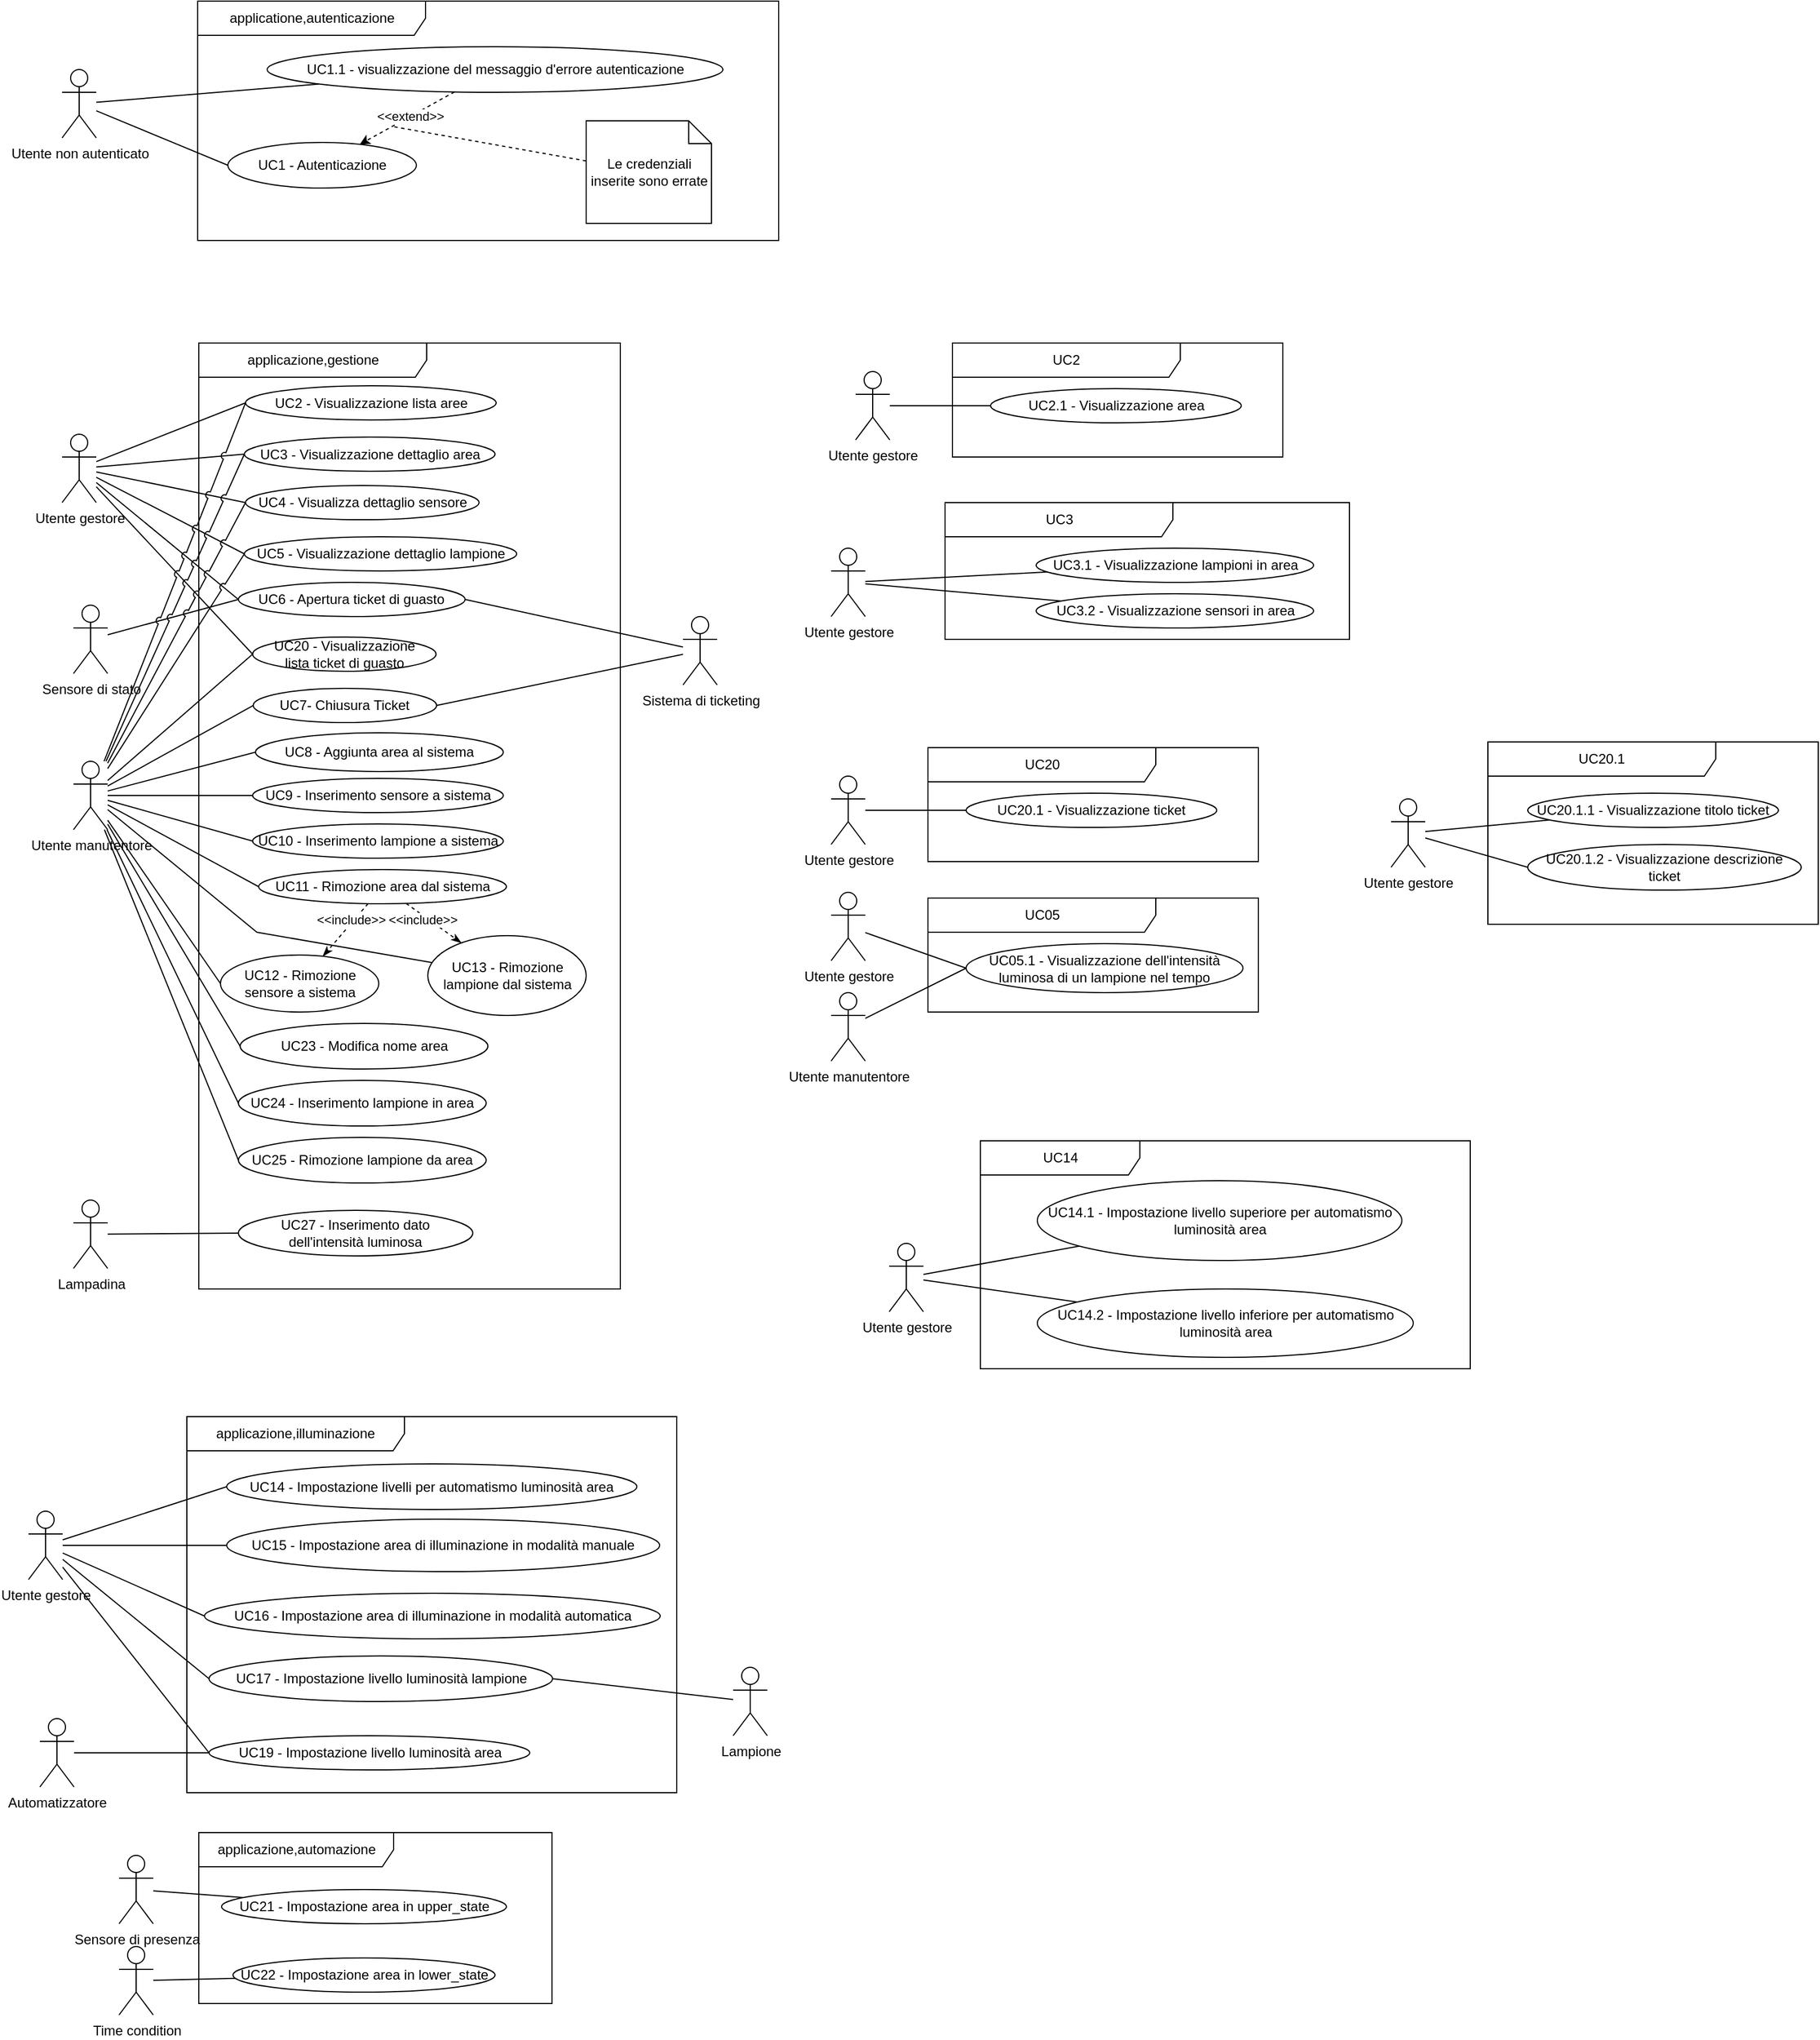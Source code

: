 <mxfile pages="3">
    <diagram id="FatRtKsNCPw0Wx8Ckyyl" name="OK">
        <mxGraphModel dx="514" dy="-189" grid="1" gridSize="10" guides="1" tooltips="1" connect="1" arrows="1" fold="1" page="1" pageScale="1" pageWidth="827" pageHeight="1169" math="0" shadow="0">
            <root>
                <mxCell id="Oyl4MPh-AGhWw54U4Yij-0"/>
                <mxCell id="Oyl4MPh-AGhWw54U4Yij-1" parent="Oyl4MPh-AGhWw54U4Yij-0"/>
                <mxCell id="A5uPs4VRSiP7mHUrnrAn-0" value="applicazione,illuminazione" style="shape=umlFrame;whiteSpace=wrap;html=1;width=191;height=30;" parent="Oyl4MPh-AGhWw54U4Yij-1" vertex="1">
                    <mxGeometry x="1009" y="2422" width="430" height="330" as="geometry"/>
                </mxCell>
                <mxCell id="bUZNyHSOuRNQhQ_3OHil-0" value="applicazione,gestione" style="shape=umlFrame;whiteSpace=wrap;html=1;width=200;height=30;" parent="Oyl4MPh-AGhWw54U4Yij-1" vertex="1">
                    <mxGeometry x="1019.5" y="1480" width="370" height="830" as="geometry"/>
                </mxCell>
                <mxCell id="IadYa9jhHX85rm9pDaEO-0" value="applicatione,autenticazione" style="shape=umlFrame;whiteSpace=wrap;html=1;width=200;height=30;" parent="Oyl4MPh-AGhWw54U4Yij-1" vertex="1">
                    <mxGeometry x="1018.5" y="1180" width="510" height="210" as="geometry"/>
                </mxCell>
                <mxCell id="IadYa9jhHX85rm9pDaEO-1" style="edgeStyle=none;rounded=0;orthogonalLoop=1;jettySize=auto;html=1;shadow=0;endArrow=none;endFill=0;startSize=999;endSize=6;sourcePerimeterSpacing=0;targetPerimeterSpacing=0;entryX=0;entryY=0.5;entryDx=0;entryDy=0;" parent="Oyl4MPh-AGhWw54U4Yij-1" source="IadYa9jhHX85rm9pDaEO-2" target="Dst_p0DBhGbKxDhVHWB_-62" edge="1">
                    <mxGeometry relative="1" as="geometry">
                        <mxPoint x="1056.46" y="1316.98" as="targetPoint"/>
                    </mxGeometry>
                </mxCell>
                <mxCell id="IadYa9jhHX85rm9pDaEO-2" value="Utente non autenticato" style="shape=umlActor;verticalLabelPosition=bottom;verticalAlign=top;html=1;outlineConnect=0;gradientColor=none;" parent="Oyl4MPh-AGhWw54U4Yij-1" vertex="1">
                    <mxGeometry x="899.5" y="1240" width="30" height="60" as="geometry"/>
                </mxCell>
                <mxCell id="IadYa9jhHX85rm9pDaEO-3" value="UC1.1 - visualizzazione del messaggio d'errore autenticazione" style="ellipse;whiteSpace=wrap;html=1;" parent="Oyl4MPh-AGhWw54U4Yij-1" vertex="1">
                    <mxGeometry x="1079.5" y="1220" width="400" height="40" as="geometry"/>
                </mxCell>
                <mxCell id="IadYa9jhHX85rm9pDaEO-4" style="rounded=0;orthogonalLoop=1;jettySize=auto;html=1;dashed=1;" parent="Oyl4MPh-AGhWw54U4Yij-1" source="IadYa9jhHX85rm9pDaEO-3" target="Dst_p0DBhGbKxDhVHWB_-62" edge="1">
                    <mxGeometry relative="1" as="geometry">
                        <mxPoint x="1172.833" y="1300" as="targetPoint"/>
                        <mxPoint x="1399.5" y="1280" as="sourcePoint"/>
                    </mxGeometry>
                </mxCell>
                <mxCell id="IadYa9jhHX85rm9pDaEO-5" value="&amp;lt;&amp;lt;extend&amp;gt;&amp;gt;" style="edgeLabel;html=1;align=center;verticalAlign=middle;resizable=0;points=[];" parent="IadYa9jhHX85rm9pDaEO-4" vertex="1" connectable="0">
                    <mxGeometry x="-0.05" y="4" relative="1" as="geometry">
                        <mxPoint x="-2" y="-4" as="offset"/>
                    </mxGeometry>
                </mxCell>
                <mxCell id="IadYa9jhHX85rm9pDaEO-6" style="edgeStyle=none;rounded=0;jumpStyle=none;jumpSize=15;orthogonalLoop=1;jettySize=auto;html=1;endArrow=none;endFill=0;dashed=1;" parent="Oyl4MPh-AGhWw54U4Yij-1" source="IadYa9jhHX85rm9pDaEO-7" edge="1">
                    <mxGeometry relative="1" as="geometry">
                        <mxPoint x="1189.5" y="1290" as="targetPoint"/>
                    </mxGeometry>
                </mxCell>
                <mxCell id="IadYa9jhHX85rm9pDaEO-7" value="Le credenziali inserite sono errate" style="shape=note;size=20;whiteSpace=wrap;html=1;" parent="Oyl4MPh-AGhWw54U4Yij-1" vertex="1">
                    <mxGeometry x="1359.5" y="1285" width="110" height="90" as="geometry"/>
                </mxCell>
                <mxCell id="IadYa9jhHX85rm9pDaEO-8" style="edgeStyle=none;rounded=0;orthogonalLoop=1;jettySize=auto;html=1;shadow=0;endArrow=none;endFill=0;startSize=999;endSize=6;sourcePerimeterSpacing=0;targetPerimeterSpacing=0;" parent="Oyl4MPh-AGhWw54U4Yij-1" source="IadYa9jhHX85rm9pDaEO-2" target="IadYa9jhHX85rm9pDaEO-3" edge="1">
                    <mxGeometry relative="1" as="geometry">
                        <mxPoint x="889.5" y="1270" as="sourcePoint"/>
                        <mxPoint x="999.5" y="1270" as="targetPoint"/>
                    </mxGeometry>
                </mxCell>
                <mxCell id="_OyQbxIsrZ8jYSqlQWz1-0" style="edgeStyle=none;rounded=0;jumpStyle=none;jumpSize=15;orthogonalLoop=1;jettySize=auto;html=1;endArrow=none;endFill=0;entryX=0;entryY=0.5;entryDx=0;entryDy=0;" parent="Oyl4MPh-AGhWw54U4Yij-1" source="_OyQbxIsrZ8jYSqlQWz1-1" target="_OyQbxIsrZ8jYSqlQWz1-3" edge="1">
                    <mxGeometry relative="1" as="geometry"/>
                </mxCell>
                <mxCell id="_OyQbxIsrZ8jYSqlQWz1-8" style="edgeStyle=none;html=1;endArrow=none;endFill=0;entryX=0;entryY=0.5;entryDx=0;entryDy=0;" parent="Oyl4MPh-AGhWw54U4Yij-1" source="_OyQbxIsrZ8jYSqlQWz1-1" target="_OyQbxIsrZ8jYSqlQWz1-7" edge="1">
                    <mxGeometry relative="1" as="geometry"/>
                </mxCell>
                <mxCell id="T-pfwkiVASrfK4fBd9XQ-4" style="edgeStyle=none;html=1;endArrow=none;endFill=0;entryX=0;entryY=0.5;entryDx=0;entryDy=0;" parent="Oyl4MPh-AGhWw54U4Yij-1" source="_OyQbxIsrZ8jYSqlQWz1-1" target="T-pfwkiVASrfK4fBd9XQ-0" edge="1">
                    <mxGeometry relative="1" as="geometry"/>
                </mxCell>
                <mxCell id="_OyQbxIsrZ8jYSqlQWz1-1" value="Utente gestore" style="shape=umlActor;verticalLabelPosition=bottom;verticalAlign=top;html=1;outlineConnect=0;gradientColor=none;" parent="Oyl4MPh-AGhWw54U4Yij-1" vertex="1">
                    <mxGeometry x="899.5" y="1560" width="30" height="60" as="geometry"/>
                </mxCell>
                <mxCell id="_OyQbxIsrZ8jYSqlQWz1-2" value="UC3 - Visualizzazione dettaglio area" style="ellipse;whiteSpace=wrap;html=1;" parent="Oyl4MPh-AGhWw54U4Yij-1" vertex="1">
                    <mxGeometry x="1059.5" y="1562.5" width="220" height="30" as="geometry"/>
                </mxCell>
                <mxCell id="_OyQbxIsrZ8jYSqlQWz1-3" value="UC4 - Visualizza dettaglio sensore" style="ellipse;whiteSpace=wrap;html=1;" parent="Oyl4MPh-AGhWw54U4Yij-1" vertex="1">
                    <mxGeometry x="1060.5" y="1605" width="205" height="30" as="geometry"/>
                </mxCell>
                <mxCell id="_OyQbxIsrZ8jYSqlQWz1-4" value="UC5 - Visualizzazione dettaglio lampione" style="ellipse;whiteSpace=wrap;html=1;" parent="Oyl4MPh-AGhWw54U4Yij-1" vertex="1">
                    <mxGeometry x="1059.5" y="1650" width="239" height="30" as="geometry"/>
                </mxCell>
                <mxCell id="_OyQbxIsrZ8jYSqlQWz1-5" style="edgeStyle=none;rounded=0;jumpStyle=none;jumpSize=15;orthogonalLoop=1;jettySize=auto;html=1;endArrow=none;endFill=0;entryX=0;entryY=0.5;entryDx=0;entryDy=0;" parent="Oyl4MPh-AGhWw54U4Yij-1" source="_OyQbxIsrZ8jYSqlQWz1-1" target="_OyQbxIsrZ8jYSqlQWz1-4" edge="1">
                    <mxGeometry relative="1" as="geometry">
                        <mxPoint x="869.5" y="1703.486" as="sourcePoint"/>
                        <mxPoint x="1045.279" y="1685.741" as="targetPoint"/>
                    </mxGeometry>
                </mxCell>
                <mxCell id="_OyQbxIsrZ8jYSqlQWz1-6" style="edgeStyle=none;rounded=0;jumpStyle=none;jumpSize=15;orthogonalLoop=1;jettySize=auto;html=1;endArrow=none;endFill=0;entryX=0;entryY=0.5;entryDx=0;entryDy=0;" parent="Oyl4MPh-AGhWw54U4Yij-1" source="_OyQbxIsrZ8jYSqlQWz1-1" target="_OyQbxIsrZ8jYSqlQWz1-2" edge="1">
                    <mxGeometry relative="1" as="geometry">
                        <mxPoint x="869.5" y="1703.486" as="sourcePoint"/>
                        <mxPoint x="1045.279" y="1685.741" as="targetPoint"/>
                    </mxGeometry>
                </mxCell>
                <mxCell id="_OyQbxIsrZ8jYSqlQWz1-7" value="UC2 - Visualizzazione lista aree" style="ellipse;whiteSpace=wrap;html=1;" parent="Oyl4MPh-AGhWw54U4Yij-1" vertex="1">
                    <mxGeometry x="1060.5" y="1517.5" width="220" height="30" as="geometry"/>
                </mxCell>
                <mxCell id="gqnYtC8m0FXkjYF3swDn-0" value="UC3" style="shape=umlFrame;whiteSpace=wrap;html=1;width=200;height=30;" parent="Oyl4MPh-AGhWw54U4Yij-1" vertex="1">
                    <mxGeometry x="1674.5" y="1620" width="355" height="120" as="geometry"/>
                </mxCell>
                <mxCell id="gqnYtC8m0FXkjYF3swDn-3" value="Utente gestore" style="shape=umlActor;verticalLabelPosition=bottom;verticalAlign=top;html=1;outlineConnect=0;gradientColor=none;" parent="Oyl4MPh-AGhWw54U4Yij-1" vertex="1">
                    <mxGeometry x="1574.5" y="1660" width="30" height="60" as="geometry"/>
                </mxCell>
                <mxCell id="gqnYtC8m0FXkjYF3swDn-4" value="UC3.1 - Visualizzazione lampioni in area" style="ellipse;whiteSpace=wrap;html=1;" parent="Oyl4MPh-AGhWw54U4Yij-1" vertex="1">
                    <mxGeometry x="1754.5" y="1660" width="243.5" height="30" as="geometry"/>
                </mxCell>
                <mxCell id="gqnYtC8m0FXkjYF3swDn-8" style="edgeStyle=none;rounded=0;jumpStyle=none;jumpSize=15;orthogonalLoop=1;jettySize=auto;html=1;endArrow=none;endFill=0;" parent="Oyl4MPh-AGhWw54U4Yij-1" source="gqnYtC8m0FXkjYF3swDn-3" target="gqnYtC8m0FXkjYF3swDn-4" edge="1">
                    <mxGeometry relative="1" as="geometry">
                        <mxPoint x="1584.5" y="1808.486" as="sourcePoint"/>
                        <mxPoint x="1760.279" y="1790.741" as="targetPoint"/>
                    </mxGeometry>
                </mxCell>
                <mxCell id="gqnYtC8m0FXkjYF3swDn-11" style="edgeStyle=none;html=1;endArrow=none;endFill=0;" parent="Oyl4MPh-AGhWw54U4Yij-1" source="gqnYtC8m0FXkjYF3swDn-10" target="gqnYtC8m0FXkjYF3swDn-3" edge="1">
                    <mxGeometry relative="1" as="geometry"/>
                </mxCell>
                <mxCell id="gqnYtC8m0FXkjYF3swDn-10" value="UC3.2 - Visualizzazione sensori in area" style="ellipse;whiteSpace=wrap;html=1;" parent="Oyl4MPh-AGhWw54U4Yij-1" vertex="1">
                    <mxGeometry x="1754.5" y="1700" width="243.5" height="30" as="geometry"/>
                </mxCell>
                <mxCell id="8ppxaisyGzJdxOO72--x-0" value="UC14" style="shape=umlFrame;whiteSpace=wrap;html=1;width=140;height=30;" parent="Oyl4MPh-AGhWw54U4Yij-1" vertex="1">
                    <mxGeometry x="1705.5" y="2180" width="430" height="200" as="geometry"/>
                </mxCell>
                <mxCell id="8ppxaisyGzJdxOO72--x-1" style="edgeStyle=none;html=1;endArrow=none;endFill=0;" parent="Oyl4MPh-AGhWw54U4Yij-1" source="8ppxaisyGzJdxOO72--x-3" target="8ppxaisyGzJdxOO72--x-4" edge="1">
                    <mxGeometry relative="1" as="geometry"/>
                </mxCell>
                <mxCell id="8ppxaisyGzJdxOO72--x-2" style="edgeStyle=none;html=1;endArrow=none;endFill=0;" parent="Oyl4MPh-AGhWw54U4Yij-1" source="8ppxaisyGzJdxOO72--x-3" target="8ppxaisyGzJdxOO72--x-5" edge="1">
                    <mxGeometry relative="1" as="geometry"/>
                </mxCell>
                <mxCell id="8ppxaisyGzJdxOO72--x-3" value="Utente gestore" style="shape=umlActor;verticalLabelPosition=bottom;verticalAlign=top;html=1;outlineConnect=0;gradientColor=none;" parent="Oyl4MPh-AGhWw54U4Yij-1" vertex="1">
                    <mxGeometry x="1625.5" y="2270" width="30" height="60" as="geometry"/>
                </mxCell>
                <mxCell id="8ppxaisyGzJdxOO72--x-4" value="UC14.1 - Impostazione livello superiore per automatismo luminosità area" style="ellipse;whiteSpace=wrap;html=1;" parent="Oyl4MPh-AGhWw54U4Yij-1" vertex="1">
                    <mxGeometry x="1755.5" y="2215" width="320" height="70" as="geometry"/>
                </mxCell>
                <mxCell id="8ppxaisyGzJdxOO72--x-5" value="UC14.2 - Impostazione livello inferiore per automatismo luminosità area" style="ellipse;whiteSpace=wrap;html=1;" parent="Oyl4MPh-AGhWw54U4Yij-1" vertex="1">
                    <mxGeometry x="1755.5" y="2310" width="330" height="60" as="geometry"/>
                </mxCell>
                <mxCell id="-6WfDMZTtrYvX2CaXtDX-0" value="UC2" style="shape=umlFrame;whiteSpace=wrap;html=1;width=200;height=30;" parent="Oyl4MPh-AGhWw54U4Yij-1" vertex="1">
                    <mxGeometry x="1681" y="1480" width="290" height="100" as="geometry"/>
                </mxCell>
                <mxCell id="-6WfDMZTtrYvX2CaXtDX-1" value="Utente gestore" style="shape=umlActor;verticalLabelPosition=bottom;verticalAlign=top;html=1;outlineConnect=0;gradientColor=none;" parent="Oyl4MPh-AGhWw54U4Yij-1" vertex="1">
                    <mxGeometry x="1596" y="1505" width="30" height="60" as="geometry"/>
                </mxCell>
                <mxCell id="-6WfDMZTtrYvX2CaXtDX-2" value="UC2.1 - Visualizzazione area" style="ellipse;whiteSpace=wrap;html=1;" parent="Oyl4MPh-AGhWw54U4Yij-1" vertex="1">
                    <mxGeometry x="1714.5" y="1520" width="220" height="30" as="geometry"/>
                </mxCell>
                <mxCell id="-6WfDMZTtrYvX2CaXtDX-3" style="edgeStyle=none;rounded=0;jumpStyle=none;jumpSize=15;orthogonalLoop=1;jettySize=auto;html=1;endArrow=none;endFill=0;" parent="Oyl4MPh-AGhWw54U4Yij-1" source="-6WfDMZTtrYvX2CaXtDX-1" target="-6WfDMZTtrYvX2CaXtDX-2" edge="1">
                    <mxGeometry relative="1" as="geometry">
                        <mxPoint x="1521" y="1668.486" as="sourcePoint"/>
                        <mxPoint x="1696.779" y="1650.741" as="targetPoint"/>
                    </mxGeometry>
                </mxCell>
                <mxCell id="WLyfzdH1q1Cjo08XF4O8-3" value="UC19 - Impostazione livello luminosità area" style="ellipse;whiteSpace=wrap;html=1;gradientColor=none;" parent="Oyl4MPh-AGhWw54U4Yij-1" vertex="1">
                    <mxGeometry x="1028.5" y="2702" width="281.5" height="30" as="geometry"/>
                </mxCell>
                <mxCell id="WLyfzdH1q1Cjo08XF4O8-4" style="edgeStyle=none;html=1;endArrow=none;endFill=0;exitX=1;exitY=0.5;exitDx=0;exitDy=0;" parent="Oyl4MPh-AGhWw54U4Yij-1" source="WLyfzdH1q1Cjo08XF4O8-5" target="WLyfzdH1q1Cjo08XF4O8-7" edge="1">
                    <mxGeometry relative="1" as="geometry"/>
                </mxCell>
                <mxCell id="WLyfzdH1q1Cjo08XF4O8-5" value="UC17 - Impostazione livello luminosità lampione" style="ellipse;whiteSpace=wrap;html=1;" parent="Oyl4MPh-AGhWw54U4Yij-1" vertex="1">
                    <mxGeometry x="1028.5" y="2632" width="301.5" height="40" as="geometry"/>
                </mxCell>
                <mxCell id="WLyfzdH1q1Cjo08XF4O8-7" value="Lampione" style="shape=umlActor;verticalLabelPosition=bottom;verticalAlign=top;html=1;outlineConnect=0;" parent="Oyl4MPh-AGhWw54U4Yij-1" vertex="1">
                    <mxGeometry x="1488.5" y="2642" width="30" height="60" as="geometry"/>
                </mxCell>
                <mxCell id="WLyfzdH1q1Cjo08XF4O8-10" style="edgeStyle=none;html=1;endArrow=none;endFill=0;entryX=0;entryY=0.5;entryDx=0;entryDy=0;" parent="Oyl4MPh-AGhWw54U4Yij-1" source="A5uPs4VRSiP7mHUrnrAn-5" target="WLyfzdH1q1Cjo08XF4O8-5" edge="1">
                    <mxGeometry relative="1" as="geometry">
                        <mxPoint x="924.5" y="2954.795" as="sourcePoint"/>
                    </mxGeometry>
                </mxCell>
                <mxCell id="WLyfzdH1q1Cjo08XF4O8-11" style="edgeStyle=none;html=1;endArrow=none;endFill=0;entryX=0;entryY=0.5;entryDx=0;entryDy=0;" parent="Oyl4MPh-AGhWw54U4Yij-1" source="A5uPs4VRSiP7mHUrnrAn-5" target="WLyfzdH1q1Cjo08XF4O8-3" edge="1">
                    <mxGeometry relative="1" as="geometry">
                        <mxPoint x="924.5" y="2958.682" as="sourcePoint"/>
                        <mxPoint x="1029.5" y="2702" as="targetPoint"/>
                    </mxGeometry>
                </mxCell>
                <mxCell id="WLyfzdH1q1Cjo08XF4O8-13" style="edgeStyle=none;html=1;endArrow=none;endFill=0;entryX=0;entryY=0.5;entryDx=0;entryDy=0;" parent="Oyl4MPh-AGhWw54U4Yij-1" source="WLyfzdH1q1Cjo08XF4O8-15" target="WLyfzdH1q1Cjo08XF4O8-3" edge="1">
                    <mxGeometry relative="1" as="geometry">
                        <mxPoint x="1129.5" y="2757" as="targetPoint"/>
                    </mxGeometry>
                </mxCell>
                <mxCell id="WLyfzdH1q1Cjo08XF4O8-15" value="Automatizzatore" style="shape=umlActor;verticalLabelPosition=bottom;verticalAlign=top;html=1;outlineConnect=0;" parent="Oyl4MPh-AGhWw54U4Yij-1" vertex="1">
                    <mxGeometry x="880" y="2687" width="30" height="60" as="geometry"/>
                </mxCell>
                <mxCell id="T-pfwkiVASrfK4fBd9XQ-6" style="edgeStyle=none;html=1;endArrow=none;endFill=0;exitX=1;exitY=0.5;exitDx=0;exitDy=0;" parent="Oyl4MPh-AGhWw54U4Yij-1" source="T-pfwkiVASrfK4fBd9XQ-0" target="T-pfwkiVASrfK4fBd9XQ-3" edge="1">
                    <mxGeometry relative="1" as="geometry"/>
                </mxCell>
                <mxCell id="T-pfwkiVASrfK4fBd9XQ-0" value="UC6 - Apertura ticket di guasto" style="ellipse;whiteSpace=wrap;html=1;" parent="Oyl4MPh-AGhWw54U4Yij-1" vertex="1">
                    <mxGeometry x="1054.25" y="1690" width="199" height="30" as="geometry"/>
                </mxCell>
                <mxCell id="T-pfwkiVASrfK4fBd9XQ-5" style="edgeStyle=none;html=1;entryX=0;entryY=0.5;entryDx=0;entryDy=0;endArrow=none;endFill=0;" parent="Oyl4MPh-AGhWw54U4Yij-1" source="T-pfwkiVASrfK4fBd9XQ-1" target="T-pfwkiVASrfK4fBd9XQ-0" edge="1">
                    <mxGeometry relative="1" as="geometry"/>
                </mxCell>
                <mxCell id="T-pfwkiVASrfK4fBd9XQ-1" value="Sensore di stato" style="shape=umlActor;verticalLabelPosition=bottom;verticalAlign=top;html=1;outlineConnect=0;gradientColor=none;" parent="Oyl4MPh-AGhWw54U4Yij-1" vertex="1">
                    <mxGeometry x="909.5" y="1710" width="30" height="60" as="geometry"/>
                </mxCell>
                <mxCell id="T-pfwkiVASrfK4fBd9XQ-3" value="Sistema di ticketing" style="shape=umlActor;verticalLabelPosition=bottom;verticalAlign=top;html=1;outlineConnect=0;gradientColor=none;" parent="Oyl4MPh-AGhWw54U4Yij-1" vertex="1">
                    <mxGeometry x="1444.5" y="1720" width="30" height="60" as="geometry"/>
                </mxCell>
                <mxCell id="05nJeD1UHd1gZ71pS0e2-0" style="edgeStyle=none;rounded=0;orthogonalLoop=1;jettySize=auto;html=1;startArrow=none;startFill=0;endArrow=none;endFill=0;exitX=0;exitY=0.5;exitDx=0;exitDy=0;" parent="Oyl4MPh-AGhWw54U4Yij-1" source="05nJeD1UHd1gZ71pS0e2-1" target="05nJeD1UHd1gZ71pS0e2-4" edge="1">
                    <mxGeometry relative="1" as="geometry"/>
                </mxCell>
                <mxCell id="05nJeD1UHd1gZ71pS0e2-1" value="UC10 - Inserimento lampione a sistema" style="ellipse;whiteSpace=wrap;html=1;" parent="Oyl4MPh-AGhWw54U4Yij-1" vertex="1">
                    <mxGeometry x="1066.75" y="1902" width="220" height="30" as="geometry"/>
                </mxCell>
                <mxCell id="05nJeD1UHd1gZ71pS0e2-2" style="edgeStyle=none;rounded=0;jumpStyle=none;jumpSize=15;orthogonalLoop=1;jettySize=auto;html=1;endArrow=none;endFill=0;entryX=0;entryY=0.5;entryDx=0;entryDy=0;" parent="Oyl4MPh-AGhWw54U4Yij-1" source="05nJeD1UHd1gZ71pS0e2-4" target="05nJeD1UHd1gZ71pS0e2-5" edge="1">
                    <mxGeometry relative="1" as="geometry"/>
                </mxCell>
                <mxCell id="05nJeD1UHd1gZ71pS0e2-3" style="edgeStyle=none;rounded=0;jumpStyle=none;jumpSize=15;orthogonalLoop=1;jettySize=auto;html=1;endArrow=none;endFill=0;entryX=0;entryY=0.5;entryDx=0;entryDy=0;" parent="Oyl4MPh-AGhWw54U4Yij-1" source="05nJeD1UHd1gZ71pS0e2-4" target="05nJeD1UHd1gZ71pS0e2-6" edge="1">
                    <mxGeometry relative="1" as="geometry"/>
                </mxCell>
                <mxCell id="05nJeD1UHd1gZ71pS0e2-4" value="Utente manutentore" style="shape=umlActor;verticalLabelPosition=bottom;verticalAlign=top;html=1;outlineConnect=0;gradientColor=none;" parent="Oyl4MPh-AGhWw54U4Yij-1" vertex="1">
                    <mxGeometry x="909.5" y="1847" width="30" height="60" as="geometry"/>
                </mxCell>
                <mxCell id="05nJeD1UHd1gZ71pS0e2-5" value="UC7- Chiusura Ticket" style="ellipse;whiteSpace=wrap;html=1;" parent="Oyl4MPh-AGhWw54U4Yij-1" vertex="1">
                    <mxGeometry x="1067.25" y="1783" width="161" height="30" as="geometry"/>
                </mxCell>
                <mxCell id="05nJeD1UHd1gZ71pS0e2-6" value="UC9 - Inserimento sensore a sistema" style="ellipse;whiteSpace=wrap;html=1;" parent="Oyl4MPh-AGhWw54U4Yij-1" vertex="1">
                    <mxGeometry x="1066.75" y="1862" width="220" height="30" as="geometry"/>
                </mxCell>
                <mxCell id="05nJeD1UHd1gZ71pS0e2-7" style="edgeStyle=none;rounded=0;jumpStyle=none;jumpSize=15;orthogonalLoop=1;jettySize=auto;html=1;endArrow=none;endFill=0;" parent="Oyl4MPh-AGhWw54U4Yij-1" source="05nJeD1UHd1gZ71pS0e2-8" target="05nJeD1UHd1gZ71pS0e2-4" edge="1">
                    <mxGeometry relative="1" as="geometry">
                        <Array as="points">
                            <mxPoint x="1070.5" y="1997"/>
                        </Array>
                    </mxGeometry>
                </mxCell>
                <mxCell id="05nJeD1UHd1gZ71pS0e2-8" value="UC13 - Rimozione lampione dal sistema" style="ellipse;whiteSpace=wrap;html=1;" parent="Oyl4MPh-AGhWw54U4Yij-1" vertex="1">
                    <mxGeometry x="1220.5" y="2000" width="139" height="70" as="geometry"/>
                </mxCell>
                <mxCell id="05nJeD1UHd1gZ71pS0e2-9" value="UC8 - Aggiunta area al sistema&lt;span style=&quot;color: rgba(0 , 0 , 0 , 0) ; font-family: monospace ; font-size: 0px&quot;&gt;%3CmxGraphModel%3E%3Croot%3E%3CmxCell%20id%3D%220%22%2F%3E%3CmxCell%20id%3D%221%22%20parent%3D%220%22%2F%3E%3CmxCell%20id%3D%222%22%20value%3D%22Rimozione%20sensore%22%20style%3D%22ellipse%3BwhiteSpace%3Dwrap%3Bhtml%3D1%3B%22%20vertex%3D%221%22%20parent%3D%221%22%3E%3CmxGeometry%20x%3D%221430%22%20y%3D%2260%22%20width%3D%22120%22%20height%3D%2280%22%20as%3D%22geometry%22%2F%3E%3C%2FmxCell%3E%3C%2Froot%3E%3C%2FmxGraphModel%3E&lt;/span&gt;&lt;span style=&quot;color: rgba(0 , 0 , 0 , 0) ; font-family: monospace ; font-size: 0px&quot;&gt;%3CmxGraphModel%3E%3Croot%3E%3CmxCell%20id%3D%220%22%2F%3E%3CmxCell%20id%3D%221%22%20parent%3D%220%22%2F%3E%3CmxCell%20id%3D%222%22%20value%3D%22Rimozione%20sensore%22%20style%3D%22ellipse%3BwhiteSpace%3Dwrap%3Bhtml%3D1%3B%22%20vertex%3D%221%22%20parent%3D%221%22%3E%3CmxGeometry%20x%3D%221430%22%20y%3D%2260%22%20width%3D%22120%22%20height%3D%2280%22%20as%3D%22geometry%22%2F%3E%3C%2FmxCell%3E%3C%2Froot%3E%3C%2FmxGraphModel%3E&lt;/span&gt;&lt;span style=&quot;color: rgba(0 , 0 , 0 , 0) ; font-family: monospace ; font-size: 0px&quot;&gt;%3CmxGraphModel%3E%3Croot%3E%3CmxCell%20id%3D%220%22%2F%3E%3CmxCell%20id%3D%221%22%20parent%3D%220%22%2F%3E%3CmxCell%20id%3D%222%22%20value%3D%22Rimozione%20sensore%22%20style%3D%22ellipse%3BwhiteSpace%3Dwrap%3Bhtml%3D1%3B%22%20vertex%3D%221%22%20parent%3D%221%22%3E%3CmxGeometry%20x%3D%221430%22%20y%3D%2260%22%20width%3D%22120%22%20height%3D%2280%22%20as%3D%22geometry%22%2F%3E%3C%2FmxCell%3E%3C%2Froot%3E%3C%2FmxGraphModel%3Esa&lt;/span&gt;" style="ellipse;whiteSpace=wrap;html=1;" parent="Oyl4MPh-AGhWw54U4Yij-1" vertex="1">
                    <mxGeometry x="1069.25" y="1822" width="217.5" height="34" as="geometry"/>
                </mxCell>
                <mxCell id="05nJeD1UHd1gZ71pS0e2-10" style="edgeStyle=none;rounded=0;jumpStyle=none;jumpSize=15;orthogonalLoop=1;jettySize=auto;html=1;endArrow=none;endFill=0;entryX=0;entryY=0.5;entryDx=0;entryDy=0;" parent="Oyl4MPh-AGhWw54U4Yij-1" source="05nJeD1UHd1gZ71pS0e2-4" target="05nJeD1UHd1gZ71pS0e2-9" edge="1">
                    <mxGeometry relative="1" as="geometry">
                        <mxPoint x="830.5" y="1804.209" as="sourcePoint"/>
                        <mxPoint x="1056.505" y="2063.503" as="targetPoint"/>
                    </mxGeometry>
                </mxCell>
                <mxCell id="05nJeD1UHd1gZ71pS0e2-11" value="UC11 - Rimozione area dal sistema&lt;span style=&quot;color: rgba(0 , 0 , 0 , 0) ; font-family: monospace ; font-size: 0px&quot;&gt;%3CmxGraphModel%3E%3Croot%3E%3CmxCell%20id%3D%220%22%2F%3E%3CmxCell%20id%3D%221%22%20parent%3D%220%22%2F%3E%3CmxCell%20id%3D%222%22%20value%3D%22Rimozione%20sensore%22%20style%3D%22ellipse%3BwhiteSpace%3Dwrap%3Bhtml%3D1%3B%22%20vertex%3D%221%22%20parent%3D%221%22%3E%3CmxGeometry%20x%3D%221430%22%20y%3D%2260%22%20width%3D%22120%22%20height%3D%2280%22%20as%3D%22geometry%22%2F%3E%3C%2FmxCell%3E%3C%2Froot%3E%3C%2FmxGraphModel%3E&lt;/span&gt;&lt;span style=&quot;color: rgba(0 , 0 , 0 , 0) ; font-family: monospace ; font-size: 0px&quot;&gt;%3CmxGraphModel%3E%3Croot%3E%3CmxCell%20id%3D%220%22%2F%3E%3CmxCell%20id%3D%221%22%20parent%3D%220%22%2F%3E%3CmxCell%20id%3D%222%22%20value%3D%22Rimozione%20sensore%22%20style%3D%22ellipse%3BwhiteSpace%3Dwrap%3Bhtml%3D1%3B%22%20vertex%3D%221%22%20parent%3D%221%22%3E%3CmxGeometry%20x%3D%221430%22%20y%3D%2260%22%20width%3D%22120%22%20height%3D%2280%22%20as%3D%22geometry%22%2F%3E%3C%2FmxCell%3E%3C%2Froot%3E%3C%2FmxGraphModel%3E&lt;/span&gt;&lt;span style=&quot;color: rgba(0 , 0 , 0 , 0) ; font-family: monospace ; font-size: 0px&quot;&gt;%3CmxGraphModel%3E%3Croot%3E%3CmxCell%20id%3D%220%22%2F%3E%3CmxCell%20id%3D%221%22%20parent%3D%220%22%2F%3E%3CmxCell%20id%3D%222%22%20value%3D%22Rimozione%20sensore%22%20style%3D%22ellipse%3BwhiteSpace%3Dwrap%3Bhtml%3D1%3B%22%20vertex%3D%221%22%20parent%3D%221%22%3E%3CmxGeometry%20x%3D%221430%22%20y%3D%2260%22%20width%3D%22120%22%20height%3D%2280%22%20as%3D%22geometry%22%2F%3E%3C%2FmxCell%3E%3C%2Froot%3E%3C%2FmxGraphModel%3E&lt;/span&gt;" style="ellipse;whiteSpace=wrap;html=1;" parent="Oyl4MPh-AGhWw54U4Yij-1" vertex="1">
                    <mxGeometry x="1072" y="1942" width="217.5" height="30" as="geometry"/>
                </mxCell>
                <mxCell id="05nJeD1UHd1gZ71pS0e2-12" style="edgeStyle=none;rounded=0;jumpStyle=none;jumpSize=15;orthogonalLoop=1;jettySize=auto;html=1;endArrow=none;endFill=0;exitX=0;exitY=0.5;exitDx=0;exitDy=0;" parent="Oyl4MPh-AGhWw54U4Yij-1" source="05nJeD1UHd1gZ71pS0e2-11" target="05nJeD1UHd1gZ71pS0e2-4" edge="1">
                    <mxGeometry relative="1" as="geometry">
                        <mxPoint x="1020.815" y="1959.046" as="sourcePoint"/>
                        <mxPoint x="830.5" y="1966.434" as="targetPoint"/>
                    </mxGeometry>
                </mxCell>
                <mxCell id="05nJeD1UHd1gZ71pS0e2-13" style="edgeStyle=none;rounded=0;sketch=0;orthogonalLoop=1;jettySize=auto;html=1;shadow=0;dashed=1;startArrow=none;startFill=0;endArrow=classicThin;endFill=1;startSize=6;endSize=6;sourcePerimeterSpacing=0;targetPerimeterSpacing=0;" parent="Oyl4MPh-AGhWw54U4Yij-1" source="05nJeD1UHd1gZ71pS0e2-11" target="05nJeD1UHd1gZ71pS0e2-8" edge="1">
                    <mxGeometry relative="1" as="geometry">
                        <mxPoint x="1105.75" y="2627" as="sourcePoint"/>
                        <mxPoint x="1105.75" y="2667" as="targetPoint"/>
                    </mxGeometry>
                </mxCell>
                <mxCell id="05nJeD1UHd1gZ71pS0e2-14" value="&amp;lt;&amp;lt;include&amp;gt;&amp;gt;" style="edgeLabel;html=1;align=center;verticalAlign=middle;resizable=0;points=[];" parent="05nJeD1UHd1gZ71pS0e2-13" vertex="1" connectable="0">
                    <mxGeometry x="-0.322" y="-3" relative="1" as="geometry">
                        <mxPoint as="offset"/>
                    </mxGeometry>
                </mxCell>
                <mxCell id="05nJeD1UHd1gZ71pS0e2-15" style="edgeStyle=none;rounded=0;orthogonalLoop=1;jettySize=auto;html=1;startArrow=none;startFill=0;endArrow=none;endFill=0;exitX=1;exitY=0.5;exitDx=0;exitDy=0;" parent="Oyl4MPh-AGhWw54U4Yij-1" source="05nJeD1UHd1gZ71pS0e2-5" target="T-pfwkiVASrfK4fBd9XQ-3" edge="1">
                    <mxGeometry relative="1" as="geometry">
                        <mxPoint x="1154.25" y="1680" as="sourcePoint"/>
                        <mxPoint x="1510.5" y="1765" as="targetPoint"/>
                    </mxGeometry>
                </mxCell>
                <mxCell id="05nJeD1UHd1gZ71pS0e2-16" style="edgeStyle=none;html=1;endArrow=none;endFill=0;exitX=0;exitY=0.5;exitDx=0;exitDy=0;" parent="Oyl4MPh-AGhWw54U4Yij-1" source="05nJeD1UHd1gZ71pS0e2-17" target="05nJeD1UHd1gZ71pS0e2-4" edge="1">
                    <mxGeometry relative="1" as="geometry"/>
                </mxCell>
                <mxCell id="05nJeD1UHd1gZ71pS0e2-17" value="UC12 - Rimozione sensore a sistema" style="ellipse;whiteSpace=wrap;html=1;" parent="Oyl4MPh-AGhWw54U4Yij-1" vertex="1">
                    <mxGeometry x="1038.5" y="2017" width="139" height="50" as="geometry"/>
                </mxCell>
                <mxCell id="05nJeD1UHd1gZ71pS0e2-18" style="edgeStyle=none;rounded=0;sketch=0;orthogonalLoop=1;jettySize=auto;html=1;shadow=0;dashed=1;startArrow=none;startFill=0;endArrow=classicThin;endFill=1;startSize=6;endSize=6;sourcePerimeterSpacing=0;targetPerimeterSpacing=0;" parent="Oyl4MPh-AGhWw54U4Yij-1" source="05nJeD1UHd1gZ71pS0e2-11" target="05nJeD1UHd1gZ71pS0e2-17" edge="1">
                    <mxGeometry relative="1" as="geometry">
                        <mxPoint x="1187.479" y="1946.866" as="sourcePoint"/>
                        <mxPoint x="1285.964" y="2047.12" as="targetPoint"/>
                    </mxGeometry>
                </mxCell>
                <mxCell id="05nJeD1UHd1gZ71pS0e2-19" value="&amp;lt;&amp;lt;include&amp;gt;&amp;gt;" style="edgeLabel;html=1;align=center;verticalAlign=middle;resizable=0;points=[];" parent="05nJeD1UHd1gZ71pS0e2-18" vertex="1" connectable="0">
                    <mxGeometry x="-0.322" y="-3" relative="1" as="geometry">
                        <mxPoint as="offset"/>
                    </mxGeometry>
                </mxCell>
                <mxCell id="A5uPs4VRSiP7mHUrnrAn-2" style="rounded=0;orthogonalLoop=1;jettySize=auto;html=1;endArrow=none;endFill=0;entryX=0;entryY=0.5;entryDx=0;entryDy=0;" parent="Oyl4MPh-AGhWw54U4Yij-1" source="A5uPs4VRSiP7mHUrnrAn-5" target="A5uPs4VRSiP7mHUrnrAn-7" edge="1">
                    <mxGeometry relative="1" as="geometry">
                        <mxPoint x="1539.693" y="2516.332" as="targetPoint"/>
                    </mxGeometry>
                </mxCell>
                <mxCell id="A5uPs4VRSiP7mHUrnrAn-3" style="edgeStyle=none;rounded=0;jumpStyle=none;jumpSize=15;orthogonalLoop=1;jettySize=auto;html=1;endArrow=none;endFill=0;entryX=0;entryY=0.5;entryDx=0;entryDy=0;" parent="Oyl4MPh-AGhWw54U4Yij-1" source="A5uPs4VRSiP7mHUrnrAn-5" target="A5uPs4VRSiP7mHUrnrAn-6" edge="1">
                    <mxGeometry relative="1" as="geometry"/>
                </mxCell>
                <mxCell id="A5uPs4VRSiP7mHUrnrAn-5" value="Utente gestore" style="shape=umlActor;verticalLabelPosition=bottom;verticalAlign=top;html=1;outlineConnect=0;gradientColor=none;" parent="Oyl4MPh-AGhWw54U4Yij-1" vertex="1">
                    <mxGeometry x="870" y="2505" width="30" height="60" as="geometry"/>
                </mxCell>
                <mxCell id="A5uPs4VRSiP7mHUrnrAn-6" value="UC16 - Impostazione area di illuminazione in modalità automatica" style="ellipse;whiteSpace=wrap;html=1;" parent="Oyl4MPh-AGhWw54U4Yij-1" vertex="1">
                    <mxGeometry x="1024.5" y="2577" width="400" height="40" as="geometry"/>
                </mxCell>
                <mxCell id="A5uPs4VRSiP7mHUrnrAn-7" value="UC15 - Impostazione area di illuminazione in modalità manuale" style="ellipse;whiteSpace=wrap;html=1;" parent="Oyl4MPh-AGhWw54U4Yij-1" vertex="1">
                    <mxGeometry x="1044" y="2512" width="380" height="46" as="geometry"/>
                </mxCell>
                <mxCell id="A5uPs4VRSiP7mHUrnrAn-8" value="UC14 - Impostazione livelli per automatismo luminosità area" style="ellipse;whiteSpace=wrap;html=1;" parent="Oyl4MPh-AGhWw54U4Yij-1" vertex="1">
                    <mxGeometry x="1044" y="2463.5" width="360" height="40" as="geometry"/>
                </mxCell>
                <mxCell id="A5uPs4VRSiP7mHUrnrAn-9" style="edgeStyle=none;rounded=0;jumpStyle=none;jumpSize=15;orthogonalLoop=1;jettySize=auto;html=1;endArrow=none;endFill=0;entryX=0;entryY=0.5;entryDx=0;entryDy=0;" parent="Oyl4MPh-AGhWw54U4Yij-1" source="A5uPs4VRSiP7mHUrnrAn-5" target="A5uPs4VRSiP7mHUrnrAn-8" edge="1">
                    <mxGeometry relative="1" as="geometry">
                        <mxPoint x="1452" y="2668.655" as="sourcePoint"/>
                        <mxPoint x="1552.532" y="2746.772" as="targetPoint"/>
                    </mxGeometry>
                </mxCell>
                <mxCell id="Dst_p0DBhGbKxDhVHWB_-44" value="applicazione,automazione" style="shape=umlFrame;whiteSpace=wrap;html=1;width=171;height=30;" parent="Oyl4MPh-AGhWw54U4Yij-1" vertex="1">
                    <mxGeometry x="1019.5" y="2787" width="310" height="150" as="geometry"/>
                </mxCell>
                <mxCell id="Dst_p0DBhGbKxDhVHWB_-45" style="edgeStyle=none;rounded=0;jumpStyle=none;jumpSize=15;orthogonalLoop=1;jettySize=auto;html=1;endArrow=none;endFill=0;" parent="Oyl4MPh-AGhWw54U4Yij-1" source="Dst_p0DBhGbKxDhVHWB_-46" target="Dst_p0DBhGbKxDhVHWB_-50" edge="1">
                    <mxGeometry relative="1" as="geometry"/>
                </mxCell>
                <mxCell id="Dst_p0DBhGbKxDhVHWB_-46" value="Time condition" style="shape=umlActor;verticalLabelPosition=bottom;verticalAlign=top;html=1;outlineConnect=0;gradientColor=none;" parent="Oyl4MPh-AGhWw54U4Yij-1" vertex="1">
                    <mxGeometry x="949.5" y="2887" width="30" height="60" as="geometry"/>
                </mxCell>
                <mxCell id="Dst_p0DBhGbKxDhVHWB_-47" value="UC21 - Impostazione area in upper_state" style="ellipse;whiteSpace=wrap;html=1;gradientColor=none;" parent="Oyl4MPh-AGhWw54U4Yij-1" vertex="1">
                    <mxGeometry x="1039.5" y="2837" width="250" height="30" as="geometry"/>
                </mxCell>
                <mxCell id="Dst_p0DBhGbKxDhVHWB_-48" style="rounded=0;orthogonalLoop=1;jettySize=auto;html=1;endArrow=none;endFill=0;targetPerimeterSpacing=0;sourcePerimeterSpacing=0;endSize=6;shadow=0;" parent="Oyl4MPh-AGhWw54U4Yij-1" source="Dst_p0DBhGbKxDhVHWB_-49" target="Dst_p0DBhGbKxDhVHWB_-47" edge="1">
                    <mxGeometry relative="1" as="geometry"/>
                </mxCell>
                <mxCell id="Dst_p0DBhGbKxDhVHWB_-49" value="Sensore di presenza" style="shape=umlActor;verticalLabelPosition=bottom;verticalAlign=top;html=1;outlineConnect=0;gradientColor=none;" parent="Oyl4MPh-AGhWw54U4Yij-1" vertex="1">
                    <mxGeometry x="949.5" y="2807" width="30" height="60" as="geometry"/>
                </mxCell>
                <mxCell id="Dst_p0DBhGbKxDhVHWB_-50" value="UC22 - Impostazione area in lower_state" style="ellipse;whiteSpace=wrap;html=1;gradientColor=none;" parent="Oyl4MPh-AGhWw54U4Yij-1" vertex="1">
                    <mxGeometry x="1049.5" y="2897" width="230" height="30" as="geometry"/>
                </mxCell>
                <mxCell id="Dst_p0DBhGbKxDhVHWB_-62" value="UC1 - Autenticazione" style="ellipse;whiteSpace=wrap;html=1;" parent="Oyl4MPh-AGhWw54U4Yij-1" vertex="1">
                    <mxGeometry x="1045" y="1304" width="165.5" height="40" as="geometry"/>
                </mxCell>
                <mxCell id="0" value="UC20 - Visualizzazione lista&amp;nbsp;ticket di guasto" style="ellipse;whiteSpace=wrap;html=1;" parent="Oyl4MPh-AGhWw54U4Yij-1" vertex="1">
                    <mxGeometry x="1066.75" y="1738" width="161" height="30" as="geometry"/>
                </mxCell>
                <mxCell id="1" style="edgeStyle=none;rounded=0;orthogonalLoop=1;jettySize=auto;html=1;startArrow=none;startFill=0;endArrow=none;endFill=0;entryX=0;entryY=0.5;entryDx=0;entryDy=0;" parent="Oyl4MPh-AGhWw54U4Yij-1" source="_OyQbxIsrZ8jYSqlQWz1-1" target="0" edge="1">
                    <mxGeometry relative="1" as="geometry">
                        <mxPoint x="1238.25" y="1810" as="sourcePoint"/>
                        <mxPoint x="1454.5" y="1763.243" as="targetPoint"/>
                    </mxGeometry>
                </mxCell>
                <mxCell id="2" style="edgeStyle=none;rounded=0;orthogonalLoop=1;jettySize=auto;html=1;startArrow=none;startFill=0;endArrow=none;endFill=0;entryX=0;entryY=0.5;entryDx=0;entryDy=0;" parent="Oyl4MPh-AGhWw54U4Yij-1" source="05nJeD1UHd1gZ71pS0e2-4" target="0" edge="1">
                    <mxGeometry relative="1" as="geometry">
                        <mxPoint x="1248.25" y="1770" as="sourcePoint"/>
                        <mxPoint x="1464.5" y="1723.243" as="targetPoint"/>
                    </mxGeometry>
                </mxCell>
                <mxCell id="3" value="UC23 - Modifica nome area" style="ellipse;whiteSpace=wrap;html=1;" parent="Oyl4MPh-AGhWw54U4Yij-1" vertex="1">
                    <mxGeometry x="1055.75" y="2077" width="217.5" height="40" as="geometry"/>
                </mxCell>
                <mxCell id="6" style="edgeStyle=none;html=1;endArrow=none;endFill=0;exitX=0;exitY=0.5;exitDx=0;exitDy=0;" parent="Oyl4MPh-AGhWw54U4Yij-1" source="3" target="05nJeD1UHd1gZ71pS0e2-4" edge="1">
                    <mxGeometry relative="1" as="geometry">
                        <mxPoint x="1045" y="2070" as="sourcePoint"/>
                        <mxPoint x="940" y="1907" as="targetPoint"/>
                    </mxGeometry>
                </mxCell>
                <mxCell id="7" value="UC24 - Inserimento lampione in area" style="ellipse;whiteSpace=wrap;html=1;" parent="Oyl4MPh-AGhWw54U4Yij-1" vertex="1">
                    <mxGeometry x="1054.25" y="2127" width="217.5" height="40" as="geometry"/>
                </mxCell>
                <mxCell id="8" value="UC25&amp;nbsp;- Rimozione lampione da area" style="ellipse;whiteSpace=wrap;html=1;" parent="Oyl4MPh-AGhWw54U4Yij-1" vertex="1">
                    <mxGeometry x="1054.25" y="2177" width="217.5" height="40" as="geometry"/>
                </mxCell>
                <mxCell id="9" style="edgeStyle=none;html=1;endArrow=none;endFill=0;exitX=0;exitY=0.5;exitDx=0;exitDy=0;" parent="Oyl4MPh-AGhWw54U4Yij-1" source="7" target="05nJeD1UHd1gZ71pS0e2-4" edge="1">
                    <mxGeometry relative="1" as="geometry">
                        <mxPoint x="1038.5" y="2127" as="sourcePoint"/>
                        <mxPoint x="922.25" y="1932.143" as="targetPoint"/>
                    </mxGeometry>
                </mxCell>
                <mxCell id="10" style="edgeStyle=none;html=1;endArrow=none;endFill=0;exitX=0;exitY=0.5;exitDx=0;exitDy=0;" parent="Oyl4MPh-AGhWw54U4Yij-1" source="8" target="05nJeD1UHd1gZ71pS0e2-4" edge="1">
                    <mxGeometry relative="1" as="geometry">
                        <mxPoint x="1075.75" y="2117" as="sourcePoint"/>
                        <mxPoint x="959.5" y="1922.143" as="targetPoint"/>
                    </mxGeometry>
                </mxCell>
                <mxCell id="11" value="UC20" style="shape=umlFrame;whiteSpace=wrap;html=1;width=200;height=30;" parent="Oyl4MPh-AGhWw54U4Yij-1" vertex="1">
                    <mxGeometry x="1659.5" y="1835" width="290" height="100" as="geometry"/>
                </mxCell>
                <mxCell id="12" value="Utente gestore" style="shape=umlActor;verticalLabelPosition=bottom;verticalAlign=top;html=1;outlineConnect=0;gradientColor=none;" parent="Oyl4MPh-AGhWw54U4Yij-1" vertex="1">
                    <mxGeometry x="1574.5" y="1860" width="30" height="60" as="geometry"/>
                </mxCell>
                <mxCell id="13" value="UC20.1 - Visualizzazione ticket" style="ellipse;whiteSpace=wrap;html=1;" parent="Oyl4MPh-AGhWw54U4Yij-1" vertex="1">
                    <mxGeometry x="1693" y="1875" width="220" height="30" as="geometry"/>
                </mxCell>
                <mxCell id="14" style="edgeStyle=none;rounded=0;jumpStyle=none;jumpSize=15;orthogonalLoop=1;jettySize=auto;html=1;endArrow=none;endFill=0;" parent="Oyl4MPh-AGhWw54U4Yij-1" source="12" target="13" edge="1">
                    <mxGeometry relative="1" as="geometry">
                        <mxPoint x="1499.5" y="2023.486" as="sourcePoint"/>
                        <mxPoint x="1675.279" y="2005.741" as="targetPoint"/>
                    </mxGeometry>
                </mxCell>
                <mxCell id="15" value="UC20.1" style="shape=umlFrame;whiteSpace=wrap;html=1;width=200;height=30;" parent="Oyl4MPh-AGhWw54U4Yij-1" vertex="1">
                    <mxGeometry x="2151" y="1830" width="290" height="160" as="geometry"/>
                </mxCell>
                <mxCell id="16" value="Utente gestore" style="shape=umlActor;verticalLabelPosition=bottom;verticalAlign=top;html=1;outlineConnect=0;gradientColor=none;" parent="Oyl4MPh-AGhWw54U4Yij-1" vertex="1">
                    <mxGeometry x="2066" y="1880" width="30" height="60" as="geometry"/>
                </mxCell>
                <mxCell id="17" value="UC20.1.1 - Visualizzazione titolo ticket" style="ellipse;whiteSpace=wrap;html=1;" parent="Oyl4MPh-AGhWw54U4Yij-1" vertex="1">
                    <mxGeometry x="2186" y="1875" width="220" height="30" as="geometry"/>
                </mxCell>
                <mxCell id="18" style="edgeStyle=none;rounded=0;jumpStyle=none;jumpSize=15;orthogonalLoop=1;jettySize=auto;html=1;endArrow=none;endFill=0;" parent="Oyl4MPh-AGhWw54U4Yij-1" source="16" target="17" edge="1">
                    <mxGeometry relative="1" as="geometry">
                        <mxPoint x="1991" y="2018.486" as="sourcePoint"/>
                        <mxPoint x="2166.779" y="2000.741" as="targetPoint"/>
                    </mxGeometry>
                </mxCell>
                <mxCell id="19" value="UC20.1.2 - Visualizzazione descrizione ticket" style="ellipse;whiteSpace=wrap;html=1;" parent="Oyl4MPh-AGhWw54U4Yij-1" vertex="1">
                    <mxGeometry x="2186" y="1920" width="240" height="40" as="geometry"/>
                </mxCell>
                <mxCell id="20" style="edgeStyle=none;rounded=0;jumpStyle=none;jumpSize=15;orthogonalLoop=1;jettySize=auto;html=1;endArrow=none;endFill=0;entryX=0;entryY=0.5;entryDx=0;entryDy=0;" parent="Oyl4MPh-AGhWw54U4Yij-1" source="16" target="19" edge="1">
                    <mxGeometry relative="1" as="geometry">
                        <mxPoint x="2106" y="1895.349" as="sourcePoint"/>
                        <mxPoint x="2197.566" y="1897.478" as="targetPoint"/>
                    </mxGeometry>
                </mxCell>
                <mxCell id="21" style="edgeStyle=none;rounded=0;orthogonalLoop=1;jettySize=auto;html=1;startArrow=none;startFill=0;endArrow=none;endFill=0;entryX=0;entryY=0.5;entryDx=0;entryDy=0;jumpStyle=arc;" parent="Oyl4MPh-AGhWw54U4Yij-1" source="05nJeD1UHd1gZ71pS0e2-4" target="_OyQbxIsrZ8jYSqlQWz1-7" edge="1">
                    <mxGeometry relative="1" as="geometry">
                        <mxPoint x="852.25" y="2179.999" as="sourcePoint"/>
                        <mxPoint x="979.5" y="2068.18" as="targetPoint"/>
                    </mxGeometry>
                </mxCell>
                <mxCell id="22" style="edgeStyle=none;rounded=0;orthogonalLoop=1;jettySize=auto;html=1;startArrow=none;startFill=0;endArrow=none;endFill=0;entryX=0;entryY=0.5;entryDx=0;entryDy=0;jumpStyle=arc;" parent="Oyl4MPh-AGhWw54U4Yij-1" source="05nJeD1UHd1gZ71pS0e2-4" target="_OyQbxIsrZ8jYSqlQWz1-2" edge="1">
                    <mxGeometry relative="1" as="geometry">
                        <mxPoint x="946.241" y="1860" as="sourcePoint"/>
                        <mxPoint x="1070.5" y="1542.5" as="targetPoint"/>
                    </mxGeometry>
                </mxCell>
                <mxCell id="23" style="edgeStyle=none;rounded=0;orthogonalLoop=1;jettySize=auto;html=1;startArrow=none;startFill=0;endArrow=none;endFill=0;entryX=0;entryY=0.5;entryDx=0;entryDy=0;jumpStyle=arc;" parent="Oyl4MPh-AGhWw54U4Yij-1" source="05nJeD1UHd1gZ71pS0e2-4" target="_OyQbxIsrZ8jYSqlQWz1-3" edge="1">
                    <mxGeometry relative="1" as="geometry">
                        <mxPoint x="956.241" y="1870" as="sourcePoint"/>
                        <mxPoint x="1080.5" y="1552.5" as="targetPoint"/>
                    </mxGeometry>
                </mxCell>
                <mxCell id="24" style="edgeStyle=none;rounded=0;orthogonalLoop=1;jettySize=auto;html=1;startArrow=none;startFill=0;endArrow=none;endFill=0;entryX=0;entryY=0.5;entryDx=0;entryDy=0;jumpStyle=arc;" parent="Oyl4MPh-AGhWw54U4Yij-1" source="05nJeD1UHd1gZ71pS0e2-4" target="_OyQbxIsrZ8jYSqlQWz1-4" edge="1">
                    <mxGeometry relative="1" as="geometry">
                        <mxPoint x="966.241" y="1880" as="sourcePoint"/>
                        <mxPoint x="1090.5" y="1562.5" as="targetPoint"/>
                    </mxGeometry>
                </mxCell>
                <mxCell id="29" value="Lampadina" style="shape=umlActor;verticalLabelPosition=bottom;verticalAlign=top;html=1;outlineConnect=0;gradientColor=none;" parent="Oyl4MPh-AGhWw54U4Yij-1" vertex="1">
                    <mxGeometry x="909.5" y="2232" width="30" height="60" as="geometry"/>
                </mxCell>
                <mxCell id="30" value="UC27 - Inserimento dato &lt;br&gt;dell'intensità luminosa" style="ellipse;whiteSpace=wrap;html=1;" parent="Oyl4MPh-AGhWw54U4Yij-1" vertex="1">
                    <mxGeometry x="1054.25" y="2241" width="205.75" height="40" as="geometry"/>
                </mxCell>
                <mxCell id="31" style="edgeStyle=none;html=1;endArrow=none;endFill=0;entryX=0;entryY=0.5;entryDx=0;entryDy=0;" parent="Oyl4MPh-AGhWw54U4Yij-1" source="29" target="30" edge="1">
                    <mxGeometry relative="1" as="geometry">
                        <mxPoint x="890" y="2170" as="sourcePoint"/>
                        <mxPoint x="960" y="2160" as="targetPoint"/>
                    </mxGeometry>
                </mxCell>
                <mxCell id="32" value="UC05" style="shape=umlFrame;whiteSpace=wrap;html=1;width=200;height=30;" parent="Oyl4MPh-AGhWw54U4Yij-1" vertex="1">
                    <mxGeometry x="1659.5" y="1967" width="290" height="100" as="geometry"/>
                </mxCell>
                <mxCell id="33" value="Utente gestore" style="shape=umlActor;verticalLabelPosition=bottom;verticalAlign=top;html=1;outlineConnect=0;gradientColor=none;" parent="Oyl4MPh-AGhWw54U4Yij-1" vertex="1">
                    <mxGeometry x="1574.5" y="1962" width="30" height="60" as="geometry"/>
                </mxCell>
                <mxCell id="34" value="UC05.1 -&amp;nbsp;&lt;span style=&quot;background-color: initial;&quot;&gt;Visualizzazione dell'intensità&lt;/span&gt;&lt;div&gt;luminosa di un lampione nel tempo&lt;/div&gt;" style="ellipse;whiteSpace=wrap;html=1;" parent="Oyl4MPh-AGhWw54U4Yij-1" vertex="1">
                    <mxGeometry x="1693" y="2007" width="243" height="43" as="geometry"/>
                </mxCell>
                <mxCell id="35" style="edgeStyle=none;rounded=0;jumpStyle=none;jumpSize=15;orthogonalLoop=1;jettySize=auto;html=1;endArrow=none;endFill=0;entryX=0;entryY=0.5;entryDx=0;entryDy=0;" parent="Oyl4MPh-AGhWw54U4Yij-1" source="33" target="34" edge="1">
                    <mxGeometry relative="1" as="geometry">
                        <mxPoint x="1499.5" y="2155.486" as="sourcePoint"/>
                        <mxPoint x="1675.279" y="2137.741" as="targetPoint"/>
                    </mxGeometry>
                </mxCell>
                <mxCell id="36" value="Utente manutentore" style="shape=umlActor;verticalLabelPosition=bottom;verticalAlign=top;html=1;outlineConnect=0;gradientColor=none;" parent="Oyl4MPh-AGhWw54U4Yij-1" vertex="1">
                    <mxGeometry x="1574.5" y="2050" width="30" height="60" as="geometry"/>
                </mxCell>
                <mxCell id="37" style="edgeStyle=none;rounded=0;jumpStyle=none;jumpSize=15;orthogonalLoop=1;jettySize=auto;html=1;endArrow=none;endFill=0;entryX=0;entryY=0.5;entryDx=0;entryDy=0;" parent="Oyl4MPh-AGhWw54U4Yij-1" source="36" target="34" edge="1">
                    <mxGeometry relative="1" as="geometry">
                        <mxPoint x="1614.5" y="2004.472" as="sourcePoint"/>
                        <mxPoint x="1733.976" y="2024.159" as="targetPoint"/>
                    </mxGeometry>
                </mxCell>
            </root>
        </mxGraphModel>
    </diagram>
    <diagram id="0bq8-ycZWbGG_iElVwdH" name="applicazione,autenticazione">
        <mxGraphModel dx="246" dy="-385" grid="1" gridSize="10" guides="1" tooltips="1" connect="1" arrows="1" fold="1" page="1" pageScale="1" pageWidth="827" pageHeight="1169" math="0" shadow="0">
            <root>
                <mxCell id="ejl_BeAgf2wL5Fe_g7TK-0"/>
                <mxCell id="ejl_BeAgf2wL5Fe_g7TK-1" parent="ejl_BeAgf2wL5Fe_g7TK-0"/>
                <mxCell id="KDuWecOX7f1IImLRXcPU-0" value="applicatione,autenticazione" style="shape=umlFrame;whiteSpace=wrap;html=1;width=200;height=30;" parent="ejl_BeAgf2wL5Fe_g7TK-1" vertex="1">
                    <mxGeometry x="999" y="1310" width="510" height="210" as="geometry"/>
                </mxCell>
                <mxCell id="KDuWecOX7f1IImLRXcPU-1" style="edgeStyle=none;rounded=0;orthogonalLoop=1;jettySize=auto;html=1;shadow=0;endArrow=none;endFill=0;startSize=999;endSize=6;sourcePerimeterSpacing=0;targetPerimeterSpacing=0;entryX=0;entryY=0.5;entryDx=0;entryDy=0;" parent="ejl_BeAgf2wL5Fe_g7TK-1" source="KDuWecOX7f1IImLRXcPU-2" target="KDuWecOX7f1IImLRXcPU-9" edge="1">
                    <mxGeometry relative="1" as="geometry">
                        <mxPoint x="1036.96" y="1446.98" as="targetPoint"/>
                    </mxGeometry>
                </mxCell>
                <mxCell id="KDuWecOX7f1IImLRXcPU-2" value="Utente non autenticato" style="shape=umlActor;verticalLabelPosition=bottom;verticalAlign=top;html=1;outlineConnect=0;gradientColor=none;" parent="ejl_BeAgf2wL5Fe_g7TK-1" vertex="1">
                    <mxGeometry x="880" y="1370" width="30" height="60" as="geometry"/>
                </mxCell>
                <mxCell id="KDuWecOX7f1IImLRXcPU-3" value="UC1.1 - visualizzazione del messaggio d'errore autenticazione" style="ellipse;whiteSpace=wrap;html=1;" parent="ejl_BeAgf2wL5Fe_g7TK-1" vertex="1">
                    <mxGeometry x="1060" y="1350" width="400" height="40" as="geometry"/>
                </mxCell>
                <mxCell id="KDuWecOX7f1IImLRXcPU-4" style="rounded=0;orthogonalLoop=1;jettySize=auto;html=1;dashed=1;" parent="ejl_BeAgf2wL5Fe_g7TK-1" source="KDuWecOX7f1IImLRXcPU-3" target="KDuWecOX7f1IImLRXcPU-9" edge="1">
                    <mxGeometry relative="1" as="geometry">
                        <mxPoint x="1153.333" y="1430" as="targetPoint"/>
                        <mxPoint x="1380" y="1410" as="sourcePoint"/>
                    </mxGeometry>
                </mxCell>
                <mxCell id="KDuWecOX7f1IImLRXcPU-5" value="&amp;lt;&amp;lt;extend&amp;gt;&amp;gt;" style="edgeLabel;html=1;align=center;verticalAlign=middle;resizable=0;points=[];" parent="KDuWecOX7f1IImLRXcPU-4" vertex="1" connectable="0">
                    <mxGeometry x="-0.05" y="4" relative="1" as="geometry">
                        <mxPoint x="-2" y="-4" as="offset"/>
                    </mxGeometry>
                </mxCell>
                <mxCell id="KDuWecOX7f1IImLRXcPU-6" style="edgeStyle=none;rounded=0;jumpStyle=none;jumpSize=15;orthogonalLoop=1;jettySize=auto;html=1;endArrow=none;endFill=0;dashed=1;" parent="ejl_BeAgf2wL5Fe_g7TK-1" source="KDuWecOX7f1IImLRXcPU-7" edge="1">
                    <mxGeometry relative="1" as="geometry">
                        <mxPoint x="1170" y="1420" as="targetPoint"/>
                    </mxGeometry>
                </mxCell>
                <mxCell id="KDuWecOX7f1IImLRXcPU-7" value="Le credenziali inserite sono errate" style="shape=note;size=20;whiteSpace=wrap;html=1;" parent="ejl_BeAgf2wL5Fe_g7TK-1" vertex="1">
                    <mxGeometry x="1340" y="1415" width="110" height="90" as="geometry"/>
                </mxCell>
                <mxCell id="KDuWecOX7f1IImLRXcPU-8" style="edgeStyle=none;rounded=0;orthogonalLoop=1;jettySize=auto;html=1;shadow=0;endArrow=none;endFill=0;startSize=999;endSize=6;sourcePerimeterSpacing=0;targetPerimeterSpacing=0;" parent="ejl_BeAgf2wL5Fe_g7TK-1" source="KDuWecOX7f1IImLRXcPU-2" target="KDuWecOX7f1IImLRXcPU-3" edge="1">
                    <mxGeometry relative="1" as="geometry">
                        <mxPoint x="870" y="1400" as="sourcePoint"/>
                        <mxPoint x="980" y="1400" as="targetPoint"/>
                    </mxGeometry>
                </mxCell>
                <mxCell id="KDuWecOX7f1IImLRXcPU-9" value="UC1 - Autenticazione" style="ellipse;whiteSpace=wrap;html=1;" parent="ejl_BeAgf2wL5Fe_g7TK-1" vertex="1">
                    <mxGeometry x="1025.5" y="1434" width="165.5" height="40" as="geometry"/>
                </mxCell>
            </root>
        </mxGraphModel>
    </diagram>
    <diagram id="3skUG0bTiNM1CMjNGOm0" name="applicazione,gestione">
        <mxGraphModel dx="246" dy="-385" grid="1" gridSize="10" guides="1" tooltips="1" connect="1" arrows="1" fold="1" page="1" pageScale="1" pageWidth="827" pageHeight="1169" math="0" shadow="0">
            <root>
                <mxCell id="aL9ESyUbafyTpLQmRcGl-0"/>
                <mxCell id="aL9ESyUbafyTpLQmRcGl-1" parent="aL9ESyUbafyTpLQmRcGl-0"/>
                <mxCell id="aL9ESyUbafyTpLQmRcGl-2" value="applicazione,gestione" style="shape=umlFrame;whiteSpace=wrap;html=1;width=200;height=30;" parent="aL9ESyUbafyTpLQmRcGl-1" vertex="1">
                    <mxGeometry x="1019.5" y="1480" width="370" height="615" as="geometry"/>
                </mxCell>
                <mxCell id="aL9ESyUbafyTpLQmRcGl-3" style="edgeStyle=none;rounded=0;jumpStyle=none;jumpSize=15;orthogonalLoop=1;jettySize=auto;html=1;endArrow=none;endFill=0;entryX=0;entryY=0.5;entryDx=0;entryDy=0;" parent="aL9ESyUbafyTpLQmRcGl-1" source="aL9ESyUbafyTpLQmRcGl-6" target="aL9ESyUbafyTpLQmRcGl-8" edge="1">
                    <mxGeometry relative="1" as="geometry"/>
                </mxCell>
                <mxCell id="aL9ESyUbafyTpLQmRcGl-4" style="edgeStyle=none;html=1;endArrow=none;endFill=0;entryX=0;entryY=0.5;entryDx=0;entryDy=0;" parent="aL9ESyUbafyTpLQmRcGl-1" source="aL9ESyUbafyTpLQmRcGl-6" target="aL9ESyUbafyTpLQmRcGl-12" edge="1">
                    <mxGeometry relative="1" as="geometry"/>
                </mxCell>
                <mxCell id="aL9ESyUbafyTpLQmRcGl-5" style="edgeStyle=none;html=1;endArrow=none;endFill=0;entryX=0;entryY=0.5;entryDx=0;entryDy=0;" parent="aL9ESyUbafyTpLQmRcGl-1" source="aL9ESyUbafyTpLQmRcGl-6" target="aL9ESyUbafyTpLQmRcGl-14" edge="1">
                    <mxGeometry relative="1" as="geometry"/>
                </mxCell>
                <mxCell id="aL9ESyUbafyTpLQmRcGl-6" value="Utente gestore" style="shape=umlActor;verticalLabelPosition=bottom;verticalAlign=top;html=1;outlineConnect=0;gradientColor=none;" parent="aL9ESyUbafyTpLQmRcGl-1" vertex="1">
                    <mxGeometry x="899.5" y="1560" width="30" height="60" as="geometry"/>
                </mxCell>
                <mxCell id="aL9ESyUbafyTpLQmRcGl-7" value="UC3 - Visualizzazione dettaglio area" style="ellipse;whiteSpace=wrap;html=1;" parent="aL9ESyUbafyTpLQmRcGl-1" vertex="1">
                    <mxGeometry x="1059.5" y="1562.5" width="220" height="30" as="geometry"/>
                </mxCell>
                <mxCell id="aL9ESyUbafyTpLQmRcGl-8" value="UC4 - Visualizza dettaglio sensore" style="ellipse;whiteSpace=wrap;html=1;" parent="aL9ESyUbafyTpLQmRcGl-1" vertex="1">
                    <mxGeometry x="1060.5" y="1605" width="205" height="30" as="geometry"/>
                </mxCell>
                <mxCell id="aL9ESyUbafyTpLQmRcGl-9" value="UC5 - Visualizzazione dettaglio lampione" style="ellipse;whiteSpace=wrap;html=1;" parent="aL9ESyUbafyTpLQmRcGl-1" vertex="1">
                    <mxGeometry x="1059.5" y="1650" width="239" height="30" as="geometry"/>
                </mxCell>
                <mxCell id="aL9ESyUbafyTpLQmRcGl-10" style="edgeStyle=none;rounded=0;jumpStyle=none;jumpSize=15;orthogonalLoop=1;jettySize=auto;html=1;endArrow=none;endFill=0;entryX=0;entryY=0.5;entryDx=0;entryDy=0;" parent="aL9ESyUbafyTpLQmRcGl-1" source="aL9ESyUbafyTpLQmRcGl-6" target="aL9ESyUbafyTpLQmRcGl-9" edge="1">
                    <mxGeometry relative="1" as="geometry">
                        <mxPoint x="869.5" y="1703.486" as="sourcePoint"/>
                        <mxPoint x="1045.279" y="1685.741" as="targetPoint"/>
                    </mxGeometry>
                </mxCell>
                <mxCell id="aL9ESyUbafyTpLQmRcGl-11" style="edgeStyle=none;rounded=0;jumpStyle=none;jumpSize=15;orthogonalLoop=1;jettySize=auto;html=1;endArrow=none;endFill=0;entryX=0;entryY=0.5;entryDx=0;entryDy=0;" parent="aL9ESyUbafyTpLQmRcGl-1" source="aL9ESyUbafyTpLQmRcGl-6" target="aL9ESyUbafyTpLQmRcGl-7" edge="1">
                    <mxGeometry relative="1" as="geometry">
                        <mxPoint x="869.5" y="1703.486" as="sourcePoint"/>
                        <mxPoint x="1045.279" y="1685.741" as="targetPoint"/>
                    </mxGeometry>
                </mxCell>
                <mxCell id="aL9ESyUbafyTpLQmRcGl-12" value="UC2 - Visualizzazione lista aree" style="ellipse;whiteSpace=wrap;html=1;" parent="aL9ESyUbafyTpLQmRcGl-1" vertex="1">
                    <mxGeometry x="1060.5" y="1517.5" width="220" height="30" as="geometry"/>
                </mxCell>
                <mxCell id="aL9ESyUbafyTpLQmRcGl-13" style="edgeStyle=none;html=1;endArrow=none;endFill=0;exitX=1;exitY=0.5;exitDx=0;exitDy=0;" parent="aL9ESyUbafyTpLQmRcGl-1" source="aL9ESyUbafyTpLQmRcGl-14" target="aL9ESyUbafyTpLQmRcGl-17" edge="1">
                    <mxGeometry relative="1" as="geometry"/>
                </mxCell>
                <mxCell id="aL9ESyUbafyTpLQmRcGl-14" value="UC6 - Apertura ticket di guasto" style="ellipse;whiteSpace=wrap;html=1;" parent="aL9ESyUbafyTpLQmRcGl-1" vertex="1">
                    <mxGeometry x="1060.5" y="1710" width="199" height="30" as="geometry"/>
                </mxCell>
                <mxCell id="aL9ESyUbafyTpLQmRcGl-15" style="edgeStyle=none;html=1;entryX=0;entryY=0.5;entryDx=0;entryDy=0;endArrow=none;endFill=0;" parent="aL9ESyUbafyTpLQmRcGl-1" source="aL9ESyUbafyTpLQmRcGl-16" target="aL9ESyUbafyTpLQmRcGl-14" edge="1">
                    <mxGeometry relative="1" as="geometry"/>
                </mxCell>
                <mxCell id="aL9ESyUbafyTpLQmRcGl-16" value="Sensore di stato" style="shape=umlActor;verticalLabelPosition=bottom;verticalAlign=top;html=1;outlineConnect=0;gradientColor=none;" parent="aL9ESyUbafyTpLQmRcGl-1" vertex="1">
                    <mxGeometry x="909.5" y="1710" width="30" height="60" as="geometry"/>
                </mxCell>
                <mxCell id="aL9ESyUbafyTpLQmRcGl-17" value="Sistema di ticketing" style="shape=umlActor;verticalLabelPosition=bottom;verticalAlign=top;html=1;outlineConnect=0;gradientColor=none;" parent="aL9ESyUbafyTpLQmRcGl-1" vertex="1">
                    <mxGeometry x="1444.5" y="1720" width="30" height="60" as="geometry"/>
                </mxCell>
                <mxCell id="aL9ESyUbafyTpLQmRcGl-18" style="edgeStyle=none;rounded=0;orthogonalLoop=1;jettySize=auto;html=1;startArrow=none;startFill=0;endArrow=none;endFill=0;exitX=0;exitY=0.5;exitDx=0;exitDy=0;" parent="aL9ESyUbafyTpLQmRcGl-1" source="aL9ESyUbafyTpLQmRcGl-19" target="aL9ESyUbafyTpLQmRcGl-22" edge="1">
                    <mxGeometry relative="1" as="geometry"/>
                </mxCell>
                <mxCell id="aL9ESyUbafyTpLQmRcGl-19" value="UC10 - Inserimento lampione a sistema" style="ellipse;whiteSpace=wrap;html=1;" parent="aL9ESyUbafyTpLQmRcGl-1" vertex="1">
                    <mxGeometry x="1049" y="1870" width="220" height="30" as="geometry"/>
                </mxCell>
                <mxCell id="aL9ESyUbafyTpLQmRcGl-20" style="edgeStyle=none;rounded=0;jumpStyle=none;jumpSize=15;orthogonalLoop=1;jettySize=auto;html=1;endArrow=none;endFill=0;entryX=0;entryY=0.5;entryDx=0;entryDy=0;" parent="aL9ESyUbafyTpLQmRcGl-1" source="aL9ESyUbafyTpLQmRcGl-22" target="aL9ESyUbafyTpLQmRcGl-23" edge="1">
                    <mxGeometry relative="1" as="geometry"/>
                </mxCell>
                <mxCell id="aL9ESyUbafyTpLQmRcGl-21" style="edgeStyle=none;rounded=0;jumpStyle=none;jumpSize=15;orthogonalLoop=1;jettySize=auto;html=1;endArrow=none;endFill=0;entryX=0;entryY=0.5;entryDx=0;entryDy=0;" parent="aL9ESyUbafyTpLQmRcGl-1" source="aL9ESyUbafyTpLQmRcGl-22" target="aL9ESyUbafyTpLQmRcGl-24" edge="1">
                    <mxGeometry relative="1" as="geometry"/>
                </mxCell>
                <mxCell id="aL9ESyUbafyTpLQmRcGl-22" value="Utente manutentore" style="shape=umlActor;verticalLabelPosition=bottom;verticalAlign=top;html=1;outlineConnect=0;gradientColor=none;" parent="aL9ESyUbafyTpLQmRcGl-1" vertex="1">
                    <mxGeometry x="909.5" y="1850" width="30" height="60" as="geometry"/>
                </mxCell>
                <mxCell id="aL9ESyUbafyTpLQmRcGl-23" value="UC7- Chiusura Ticket" style="ellipse;whiteSpace=wrap;html=1;" parent="aL9ESyUbafyTpLQmRcGl-1" vertex="1">
                    <mxGeometry x="1049.5" y="1750" width="161" height="30" as="geometry"/>
                </mxCell>
                <mxCell id="aL9ESyUbafyTpLQmRcGl-24" value="UC9 - Inserimento sensore a sistema" style="ellipse;whiteSpace=wrap;html=1;" parent="aL9ESyUbafyTpLQmRcGl-1" vertex="1">
                    <mxGeometry x="1049" y="1830" width="220" height="30" as="geometry"/>
                </mxCell>
                <mxCell id="aL9ESyUbafyTpLQmRcGl-25" style="edgeStyle=none;rounded=0;jumpStyle=none;jumpSize=15;orthogonalLoop=1;jettySize=auto;html=1;endArrow=none;endFill=0;" parent="aL9ESyUbafyTpLQmRcGl-1" source="aL9ESyUbafyTpLQmRcGl-26" target="aL9ESyUbafyTpLQmRcGl-22" edge="1">
                    <mxGeometry relative="1" as="geometry">
                        <Array as="points">
                            <mxPoint x="1070.5" y="2000"/>
                        </Array>
                    </mxGeometry>
                </mxCell>
                <mxCell id="aL9ESyUbafyTpLQmRcGl-26" value="UC13 - Rimozione lampione dal sistema" style="ellipse;whiteSpace=wrap;html=1;" parent="aL9ESyUbafyTpLQmRcGl-1" vertex="1">
                    <mxGeometry x="1220.5" y="2003" width="139" height="70" as="geometry"/>
                </mxCell>
                <mxCell id="aL9ESyUbafyTpLQmRcGl-27" value="UC8 - Aggiunta area al sistema&lt;span style=&quot;color: rgba(0 , 0 , 0 , 0) ; font-family: monospace ; font-size: 0px&quot;&gt;%3CmxGraphModel%3E%3Croot%3E%3CmxCell%20id%3D%220%22%2F%3E%3CmxCell%20id%3D%221%22%20parent%3D%220%22%2F%3E%3CmxCell%20id%3D%222%22%20value%3D%22Rimozione%20sensore%22%20style%3D%22ellipse%3BwhiteSpace%3Dwrap%3Bhtml%3D1%3B%22%20vertex%3D%221%22%20parent%3D%221%22%3E%3CmxGeometry%20x%3D%221430%22%20y%3D%2260%22%20width%3D%22120%22%20height%3D%2280%22%20as%3D%22geometry%22%2F%3E%3C%2FmxCell%3E%3C%2Froot%3E%3C%2FmxGraphModel%3E&lt;/span&gt;&lt;span style=&quot;color: rgba(0 , 0 , 0 , 0) ; font-family: monospace ; font-size: 0px&quot;&gt;%3CmxGraphModel%3E%3Croot%3E%3CmxCell%20id%3D%220%22%2F%3E%3CmxCell%20id%3D%221%22%20parent%3D%220%22%2F%3E%3CmxCell%20id%3D%222%22%20value%3D%22Rimozione%20sensore%22%20style%3D%22ellipse%3BwhiteSpace%3Dwrap%3Bhtml%3D1%3B%22%20vertex%3D%221%22%20parent%3D%221%22%3E%3CmxGeometry%20x%3D%221430%22%20y%3D%2260%22%20width%3D%22120%22%20height%3D%2280%22%20as%3D%22geometry%22%2F%3E%3C%2FmxCell%3E%3C%2Froot%3E%3C%2FmxGraphModel%3E&lt;/span&gt;&lt;span style=&quot;color: rgba(0 , 0 , 0 , 0) ; font-family: monospace ; font-size: 0px&quot;&gt;%3CmxGraphModel%3E%3Croot%3E%3CmxCell%20id%3D%220%22%2F%3E%3CmxCell%20id%3D%221%22%20parent%3D%220%22%2F%3E%3CmxCell%20id%3D%222%22%20value%3D%22Rimozione%20sensore%22%20style%3D%22ellipse%3BwhiteSpace%3Dwrap%3Bhtml%3D1%3B%22%20vertex%3D%221%22%20parent%3D%221%22%3E%3CmxGeometry%20x%3D%221430%22%20y%3D%2260%22%20width%3D%22120%22%20height%3D%2280%22%20as%3D%22geometry%22%2F%3E%3C%2FmxCell%3E%3C%2Froot%3E%3C%2FmxGraphModel%3Esa&lt;/span&gt;" style="ellipse;whiteSpace=wrap;html=1;" parent="aL9ESyUbafyTpLQmRcGl-1" vertex="1">
                    <mxGeometry x="1051.5" y="1790" width="217.5" height="34" as="geometry"/>
                </mxCell>
                <mxCell id="aL9ESyUbafyTpLQmRcGl-28" style="edgeStyle=none;rounded=0;jumpStyle=none;jumpSize=15;orthogonalLoop=1;jettySize=auto;html=1;endArrow=none;endFill=0;entryX=0;entryY=0.5;entryDx=0;entryDy=0;" parent="aL9ESyUbafyTpLQmRcGl-1" source="aL9ESyUbafyTpLQmRcGl-22" target="aL9ESyUbafyTpLQmRcGl-27" edge="1">
                    <mxGeometry relative="1" as="geometry">
                        <mxPoint x="830.5" y="1807.209" as="sourcePoint"/>
                        <mxPoint x="1056.505" y="2066.503" as="targetPoint"/>
                    </mxGeometry>
                </mxCell>
                <mxCell id="aL9ESyUbafyTpLQmRcGl-29" value="UC11 - Rimozione area dal sistema&lt;span style=&quot;color: rgba(0 , 0 , 0 , 0) ; font-family: monospace ; font-size: 0px&quot;&gt;%3CmxGraphModel%3E%3Croot%3E%3CmxCell%20id%3D%220%22%2F%3E%3CmxCell%20id%3D%221%22%20parent%3D%220%22%2F%3E%3CmxCell%20id%3D%222%22%20value%3D%22Rimozione%20sensore%22%20style%3D%22ellipse%3BwhiteSpace%3Dwrap%3Bhtml%3D1%3B%22%20vertex%3D%221%22%20parent%3D%221%22%3E%3CmxGeometry%20x%3D%221430%22%20y%3D%2260%22%20width%3D%22120%22%20height%3D%2280%22%20as%3D%22geometry%22%2F%3E%3C%2FmxCell%3E%3C%2Froot%3E%3C%2FmxGraphModel%3E&lt;/span&gt;&lt;span style=&quot;color: rgba(0 , 0 , 0 , 0) ; font-family: monospace ; font-size: 0px&quot;&gt;%3CmxGraphModel%3E%3Croot%3E%3CmxCell%20id%3D%220%22%2F%3E%3CmxCell%20id%3D%221%22%20parent%3D%220%22%2F%3E%3CmxCell%20id%3D%222%22%20value%3D%22Rimozione%20sensore%22%20style%3D%22ellipse%3BwhiteSpace%3Dwrap%3Bhtml%3D1%3B%22%20vertex%3D%221%22%20parent%3D%221%22%3E%3CmxGeometry%20x%3D%221430%22%20y%3D%2260%22%20width%3D%22120%22%20height%3D%2280%22%20as%3D%22geometry%22%2F%3E%3C%2FmxCell%3E%3C%2Froot%3E%3C%2FmxGraphModel%3E&lt;/span&gt;&lt;span style=&quot;color: rgba(0 , 0 , 0 , 0) ; font-family: monospace ; font-size: 0px&quot;&gt;%3CmxGraphModel%3E%3Croot%3E%3CmxCell%20id%3D%220%22%2F%3E%3CmxCell%20id%3D%221%22%20parent%3D%220%22%2F%3E%3CmxCell%20id%3D%222%22%20value%3D%22Rimozione%20sensore%22%20style%3D%22ellipse%3BwhiteSpace%3Dwrap%3Bhtml%3D1%3B%22%20vertex%3D%221%22%20parent%3D%221%22%3E%3CmxGeometry%20x%3D%221430%22%20y%3D%2260%22%20width%3D%22120%22%20height%3D%2280%22%20as%3D%22geometry%22%2F%3E%3C%2FmxCell%3E%3C%2Froot%3E%3C%2FmxGraphModel%3E&lt;/span&gt;" style="ellipse;whiteSpace=wrap;html=1;" parent="aL9ESyUbafyTpLQmRcGl-1" vertex="1">
                    <mxGeometry x="1054.25" y="1910" width="217.5" height="30" as="geometry"/>
                </mxCell>
                <mxCell id="aL9ESyUbafyTpLQmRcGl-30" style="edgeStyle=none;rounded=0;jumpStyle=none;jumpSize=15;orthogonalLoop=1;jettySize=auto;html=1;endArrow=none;endFill=0;exitX=0;exitY=0.5;exitDx=0;exitDy=0;" parent="aL9ESyUbafyTpLQmRcGl-1" source="aL9ESyUbafyTpLQmRcGl-29" target="aL9ESyUbafyTpLQmRcGl-22" edge="1">
                    <mxGeometry relative="1" as="geometry">
                        <mxPoint x="1020.815" y="1962.046" as="sourcePoint"/>
                        <mxPoint x="830.5" y="1969.434" as="targetPoint"/>
                    </mxGeometry>
                </mxCell>
                <mxCell id="aL9ESyUbafyTpLQmRcGl-31" style="edgeStyle=none;rounded=0;sketch=0;orthogonalLoop=1;jettySize=auto;html=1;shadow=0;dashed=1;startArrow=none;startFill=0;endArrow=classicThin;endFill=1;startSize=6;endSize=6;sourcePerimeterSpacing=0;targetPerimeterSpacing=0;" parent="aL9ESyUbafyTpLQmRcGl-1" source="aL9ESyUbafyTpLQmRcGl-29" target="aL9ESyUbafyTpLQmRcGl-26" edge="1">
                    <mxGeometry relative="1" as="geometry">
                        <mxPoint x="1105.75" y="2630" as="sourcePoint"/>
                        <mxPoint x="1105.75" y="2670" as="targetPoint"/>
                    </mxGeometry>
                </mxCell>
                <mxCell id="aL9ESyUbafyTpLQmRcGl-32" value="&amp;lt;&amp;lt;include&amp;gt;&amp;gt;" style="edgeLabel;html=1;align=center;verticalAlign=middle;resizable=0;points=[];" parent="aL9ESyUbafyTpLQmRcGl-31" vertex="1" connectable="0">
                    <mxGeometry x="-0.322" y="-3" relative="1" as="geometry">
                        <mxPoint as="offset"/>
                    </mxGeometry>
                </mxCell>
                <mxCell id="aL9ESyUbafyTpLQmRcGl-33" style="edgeStyle=none;rounded=0;orthogonalLoop=1;jettySize=auto;html=1;startArrow=none;startFill=0;endArrow=none;endFill=0;exitX=1;exitY=0.5;exitDx=0;exitDy=0;" parent="aL9ESyUbafyTpLQmRcGl-1" source="aL9ESyUbafyTpLQmRcGl-23" target="aL9ESyUbafyTpLQmRcGl-17" edge="1">
                    <mxGeometry relative="1" as="geometry">
                        <mxPoint x="1154.25" y="1680" as="sourcePoint"/>
                        <mxPoint x="1510.5" y="1765" as="targetPoint"/>
                    </mxGeometry>
                </mxCell>
                <mxCell id="aL9ESyUbafyTpLQmRcGl-34" style="edgeStyle=none;html=1;endArrow=none;endFill=0;exitX=0;exitY=0.5;exitDx=0;exitDy=0;" parent="aL9ESyUbafyTpLQmRcGl-1" source="aL9ESyUbafyTpLQmRcGl-35" target="aL9ESyUbafyTpLQmRcGl-22" edge="1">
                    <mxGeometry relative="1" as="geometry"/>
                </mxCell>
                <mxCell id="aL9ESyUbafyTpLQmRcGl-35" value="UC12 - Rimozione sensore a sistema" style="ellipse;whiteSpace=wrap;html=1;" parent="aL9ESyUbafyTpLQmRcGl-1" vertex="1">
                    <mxGeometry x="1038.5" y="2020" width="139" height="50" as="geometry"/>
                </mxCell>
                <mxCell id="aL9ESyUbafyTpLQmRcGl-36" style="edgeStyle=none;rounded=0;sketch=0;orthogonalLoop=1;jettySize=auto;html=1;shadow=0;dashed=1;startArrow=none;startFill=0;endArrow=classicThin;endFill=1;startSize=6;endSize=6;sourcePerimeterSpacing=0;targetPerimeterSpacing=0;" parent="aL9ESyUbafyTpLQmRcGl-1" source="aL9ESyUbafyTpLQmRcGl-29" target="aL9ESyUbafyTpLQmRcGl-35" edge="1">
                    <mxGeometry relative="1" as="geometry">
                        <mxPoint x="1187.479" y="1949.866" as="sourcePoint"/>
                        <mxPoint x="1285.964" y="2050.12" as="targetPoint"/>
                    </mxGeometry>
                </mxCell>
                <mxCell id="aL9ESyUbafyTpLQmRcGl-37" value="&amp;lt;&amp;lt;include&amp;gt;&amp;gt;" style="edgeLabel;html=1;align=center;verticalAlign=middle;resizable=0;points=[];" parent="aL9ESyUbafyTpLQmRcGl-36" vertex="1" connectable="0">
                    <mxGeometry x="-0.322" y="-3" relative="1" as="geometry">
                        <mxPoint as="offset"/>
                    </mxGeometry>
                </mxCell>
            </root>
        </mxGraphModel>
    </diagram>
    <diagram id="MOLaQ8xp55kF1V9txNE0" name="uc2">
        <mxGraphModel dx="246" dy="-385" grid="1" gridSize="10" guides="1" tooltips="1" connect="1" arrows="1" fold="1" page="1" pageScale="1" pageWidth="827" pageHeight="1169" math="0" shadow="0">
            <root>
                <mxCell id="4FXOApcRVDAZ2XjXJ-Ys-0"/>
                <mxCell id="4FXOApcRVDAZ2XjXJ-Ys-1" parent="4FXOApcRVDAZ2XjXJ-Ys-0"/>
                <mxCell id="4FXOApcRVDAZ2XjXJ-Ys-2" value="UC2" style="shape=umlFrame;whiteSpace=wrap;html=1;width=200;height=30;" parent="4FXOApcRVDAZ2XjXJ-Ys-1" vertex="1">
                    <mxGeometry x="1205" y="1350" width="290" height="100" as="geometry"/>
                </mxCell>
                <mxCell id="4FXOApcRVDAZ2XjXJ-Ys-3" value="Utente gestore" style="shape=umlActor;verticalLabelPosition=bottom;verticalAlign=top;html=1;outlineConnect=0;gradientColor=none;" parent="4FXOApcRVDAZ2XjXJ-Ys-1" vertex="1">
                    <mxGeometry x="1120" y="1375" width="30" height="60" as="geometry"/>
                </mxCell>
                <mxCell id="4FXOApcRVDAZ2XjXJ-Ys-4" value="UC2.1 - Visualizzazione area" style="ellipse;whiteSpace=wrap;html=1;" parent="4FXOApcRVDAZ2XjXJ-Ys-1" vertex="1">
                    <mxGeometry x="1238.5" y="1390" width="220" height="30" as="geometry"/>
                </mxCell>
                <mxCell id="4FXOApcRVDAZ2XjXJ-Ys-5" style="edgeStyle=none;rounded=0;jumpStyle=none;jumpSize=15;orthogonalLoop=1;jettySize=auto;html=1;endArrow=none;endFill=0;" parent="4FXOApcRVDAZ2XjXJ-Ys-1" source="4FXOApcRVDAZ2XjXJ-Ys-3" target="4FXOApcRVDAZ2XjXJ-Ys-4" edge="1">
                    <mxGeometry relative="1" as="geometry">
                        <mxPoint x="1045" y="1538.486" as="sourcePoint"/>
                        <mxPoint x="1220.779" y="1520.741" as="targetPoint"/>
                    </mxGeometry>
                </mxCell>
            </root>
        </mxGraphModel>
    </diagram>
    <diagram id="h2sYZKkBbIOpj8-SmQ-t" name="uc3">
        <mxGraphModel dx="246" dy="-385" grid="1" gridSize="10" guides="1" tooltips="1" connect="1" arrows="1" fold="1" page="1" pageScale="1" pageWidth="827" pageHeight="1169" math="0" shadow="0">
            <root>
                <mxCell id="Fu_-1HchtODakWbxJVIz-0"/>
                <mxCell id="Fu_-1HchtODakWbxJVIz-1" parent="Fu_-1HchtODakWbxJVIz-0"/>
                <mxCell id="Fu_-1HchtODakWbxJVIz-2" value="UC3" style="shape=umlFrame;whiteSpace=wrap;html=1;width=200;height=30;" parent="Fu_-1HchtODakWbxJVIz-1" vertex="1">
                    <mxGeometry x="1170" y="1530" width="355" height="120" as="geometry"/>
                </mxCell>
                <mxCell id="Fu_-1HchtODakWbxJVIz-3" value="Utente gestore" style="shape=umlActor;verticalLabelPosition=bottom;verticalAlign=top;html=1;outlineConnect=0;gradientColor=none;" parent="Fu_-1HchtODakWbxJVIz-1" vertex="1">
                    <mxGeometry x="1070" y="1570" width="30" height="60" as="geometry"/>
                </mxCell>
                <mxCell id="Fu_-1HchtODakWbxJVIz-4" value="UC3.1 - Visualizzazione lampioni in area" style="ellipse;whiteSpace=wrap;html=1;" parent="Fu_-1HchtODakWbxJVIz-1" vertex="1">
                    <mxGeometry x="1250" y="1570" width="243.5" height="30" as="geometry"/>
                </mxCell>
                <mxCell id="Fu_-1HchtODakWbxJVIz-5" style="edgeStyle=none;rounded=0;jumpStyle=none;jumpSize=15;orthogonalLoop=1;jettySize=auto;html=1;endArrow=none;endFill=0;" parent="Fu_-1HchtODakWbxJVIz-1" source="Fu_-1HchtODakWbxJVIz-3" target="Fu_-1HchtODakWbxJVIz-4" edge="1">
                    <mxGeometry relative="1" as="geometry">
                        <mxPoint x="1080" y="1718.486" as="sourcePoint"/>
                        <mxPoint x="1255.779" y="1700.741" as="targetPoint"/>
                    </mxGeometry>
                </mxCell>
                <mxCell id="Fu_-1HchtODakWbxJVIz-6" style="edgeStyle=none;html=1;endArrow=none;endFill=0;" parent="Fu_-1HchtODakWbxJVIz-1" source="Fu_-1HchtODakWbxJVIz-7" target="Fu_-1HchtODakWbxJVIz-3" edge="1">
                    <mxGeometry relative="1" as="geometry"/>
                </mxCell>
                <mxCell id="Fu_-1HchtODakWbxJVIz-7" value="UC3.2 - Visualizzazione sensori in area" style="ellipse;whiteSpace=wrap;html=1;" parent="Fu_-1HchtODakWbxJVIz-1" vertex="1">
                    <mxGeometry x="1250" y="1610" width="243.5" height="30" as="geometry"/>
                </mxCell>
            </root>
        </mxGraphModel>
    </diagram>
    <diagram id="aGKoJ19Avu056TeYi0QZ" name="applicazione,illuminazione">
        <mxGraphModel dx="246" dy="-385" grid="1" gridSize="10" guides="1" tooltips="1" connect="1" arrows="1" fold="1" page="1" pageScale="1" pageWidth="827" pageHeight="1169" math="0" shadow="0">
            <root>
                <mxCell id="sb6p6xuXF6rmh6701tlx-0"/>
                <mxCell id="sb6p6xuXF6rmh6701tlx-1" parent="sb6p6xuXF6rmh6701tlx-0"/>
                <mxCell id="IegcpnDQoQ_qlAthsZaG-16" value="applicazione,illuminazione" style="shape=umlFrame;whiteSpace=wrap;html=1;width=191;height=30;" parent="sb6p6xuXF6rmh6701tlx-1" vertex="1">
                    <mxGeometry x="1055" y="1690" width="430" height="330" as="geometry"/>
                </mxCell>
                <mxCell id="IegcpnDQoQ_qlAthsZaG-17" value="UC19 - Impostazione livello luminosità area" style="ellipse;whiteSpace=wrap;html=1;gradientColor=none;" parent="sb6p6xuXF6rmh6701tlx-1" vertex="1">
                    <mxGeometry x="1074.5" y="1970" width="281.5" height="30" as="geometry"/>
                </mxCell>
                <mxCell id="IegcpnDQoQ_qlAthsZaG-18" style="edgeStyle=none;html=1;endArrow=none;endFill=0;exitX=1;exitY=0.5;exitDx=0;exitDy=0;" parent="sb6p6xuXF6rmh6701tlx-1" source="IegcpnDQoQ_qlAthsZaG-19" target="IegcpnDQoQ_qlAthsZaG-20" edge="1">
                    <mxGeometry relative="1" as="geometry"/>
                </mxCell>
                <mxCell id="IegcpnDQoQ_qlAthsZaG-19" value="UC17 - Impostazione livello luminosità lampione" style="ellipse;whiteSpace=wrap;html=1;" parent="sb6p6xuXF6rmh6701tlx-1" vertex="1">
                    <mxGeometry x="1074.5" y="1900" width="301.5" height="40" as="geometry"/>
                </mxCell>
                <mxCell id="IegcpnDQoQ_qlAthsZaG-20" value="Lampione" style="shape=umlActor;verticalLabelPosition=bottom;verticalAlign=top;html=1;outlineConnect=0;" parent="sb6p6xuXF6rmh6701tlx-1" vertex="1">
                    <mxGeometry x="1534.5" y="1910" width="30" height="60" as="geometry"/>
                </mxCell>
                <mxCell id="IegcpnDQoQ_qlAthsZaG-21" style="edgeStyle=none;html=1;endArrow=none;endFill=0;entryX=0;entryY=0.5;entryDx=0;entryDy=0;" parent="sb6p6xuXF6rmh6701tlx-1" source="IegcpnDQoQ_qlAthsZaG-27" target="IegcpnDQoQ_qlAthsZaG-19" edge="1">
                    <mxGeometry relative="1" as="geometry">
                        <mxPoint x="970.5" y="2222.795" as="sourcePoint"/>
                    </mxGeometry>
                </mxCell>
                <mxCell id="IegcpnDQoQ_qlAthsZaG-22" style="edgeStyle=none;html=1;endArrow=none;endFill=0;entryX=0;entryY=0.5;entryDx=0;entryDy=0;" parent="sb6p6xuXF6rmh6701tlx-1" source="IegcpnDQoQ_qlAthsZaG-27" target="IegcpnDQoQ_qlAthsZaG-17" edge="1">
                    <mxGeometry relative="1" as="geometry">
                        <mxPoint x="970.5" y="2226.682" as="sourcePoint"/>
                        <mxPoint x="1075.5" y="1970" as="targetPoint"/>
                    </mxGeometry>
                </mxCell>
                <mxCell id="IegcpnDQoQ_qlAthsZaG-23" style="edgeStyle=none;html=1;endArrow=none;endFill=0;entryX=0;entryY=0.5;entryDx=0;entryDy=0;" parent="sb6p6xuXF6rmh6701tlx-1" source="IegcpnDQoQ_qlAthsZaG-24" target="IegcpnDQoQ_qlAthsZaG-17" edge="1">
                    <mxGeometry relative="1" as="geometry">
                        <mxPoint x="1175.5" y="2025" as="targetPoint"/>
                    </mxGeometry>
                </mxCell>
                <mxCell id="IegcpnDQoQ_qlAthsZaG-24" value="Automatizzatore" style="shape=umlActor;verticalLabelPosition=bottom;verticalAlign=top;html=1;outlineConnect=0;" parent="sb6p6xuXF6rmh6701tlx-1" vertex="1">
                    <mxGeometry x="926" y="1955" width="30" height="60" as="geometry"/>
                </mxCell>
                <mxCell id="IegcpnDQoQ_qlAthsZaG-25" style="rounded=0;orthogonalLoop=1;jettySize=auto;html=1;endArrow=none;endFill=0;entryX=0;entryY=0.5;entryDx=0;entryDy=0;" parent="sb6p6xuXF6rmh6701tlx-1" source="IegcpnDQoQ_qlAthsZaG-27" target="IegcpnDQoQ_qlAthsZaG-29" edge="1">
                    <mxGeometry relative="1" as="geometry">
                        <mxPoint x="1585.693" y="1784.332" as="targetPoint"/>
                    </mxGeometry>
                </mxCell>
                <mxCell id="IegcpnDQoQ_qlAthsZaG-26" style="edgeStyle=none;rounded=0;jumpStyle=none;jumpSize=15;orthogonalLoop=1;jettySize=auto;html=1;endArrow=none;endFill=0;entryX=0;entryY=0.5;entryDx=0;entryDy=0;" parent="sb6p6xuXF6rmh6701tlx-1" source="IegcpnDQoQ_qlAthsZaG-27" target="IegcpnDQoQ_qlAthsZaG-28" edge="1">
                    <mxGeometry relative="1" as="geometry"/>
                </mxCell>
                <mxCell id="IegcpnDQoQ_qlAthsZaG-27" value="Utente gestore" style="shape=umlActor;verticalLabelPosition=bottom;verticalAlign=top;html=1;outlineConnect=0;gradientColor=none;" parent="sb6p6xuXF6rmh6701tlx-1" vertex="1">
                    <mxGeometry x="916" y="1773" width="30" height="60" as="geometry"/>
                </mxCell>
                <mxCell id="IegcpnDQoQ_qlAthsZaG-28" value="UC16 - Impostazione area di illuminazione in modalità automatica" style="ellipse;whiteSpace=wrap;html=1;" parent="sb6p6xuXF6rmh6701tlx-1" vertex="1">
                    <mxGeometry x="1070.5" y="1845" width="400" height="40" as="geometry"/>
                </mxCell>
                <mxCell id="IegcpnDQoQ_qlAthsZaG-29" value="UC15 - Impostazione area di illuminazione in modalità manuale" style="ellipse;whiteSpace=wrap;html=1;" parent="sb6p6xuXF6rmh6701tlx-1" vertex="1">
                    <mxGeometry x="1090" y="1780" width="380" height="46" as="geometry"/>
                </mxCell>
                <mxCell id="IegcpnDQoQ_qlAthsZaG-30" value="UC14 - Impostazione livelli per automatismo luminosità area" style="ellipse;whiteSpace=wrap;html=1;" parent="sb6p6xuXF6rmh6701tlx-1" vertex="1">
                    <mxGeometry x="1090" y="1731.5" width="360" height="40" as="geometry"/>
                </mxCell>
                <mxCell id="IegcpnDQoQ_qlAthsZaG-31" style="edgeStyle=none;rounded=0;jumpStyle=none;jumpSize=15;orthogonalLoop=1;jettySize=auto;html=1;endArrow=none;endFill=0;entryX=0;entryY=0.5;entryDx=0;entryDy=0;" parent="sb6p6xuXF6rmh6701tlx-1" source="IegcpnDQoQ_qlAthsZaG-27" target="IegcpnDQoQ_qlAthsZaG-30" edge="1">
                    <mxGeometry relative="1" as="geometry">
                        <mxPoint x="1498" y="1936.655" as="sourcePoint"/>
                        <mxPoint x="1598.532" y="2014.772" as="targetPoint"/>
                    </mxGeometry>
                </mxCell>
            </root>
        </mxGraphModel>
    </diagram>
    <diagram id="vCKAWQ5u1IWYzc_e-cLw" name="uc14">
        <mxGraphModel dx="246" dy="-385" grid="1" gridSize="10" guides="1" tooltips="1" connect="1" arrows="1" fold="1" page="1" pageScale="1" pageWidth="827" pageHeight="1169" math="0" shadow="0">
            <root>
                <mxCell id="_GvWlb3X7qZldzJffOdv-0"/>
                <mxCell id="_GvWlb3X7qZldzJffOdv-1" parent="_GvWlb3X7qZldzJffOdv-0"/>
                <mxCell id="_GvWlb3X7qZldzJffOdv-2" value="UC14" style="shape=umlFrame;whiteSpace=wrap;html=1;width=140;height=30;" parent="_GvWlb3X7qZldzJffOdv-1" vertex="1">
                    <mxGeometry x="1066" y="1510" width="430" height="200" as="geometry"/>
                </mxCell>
                <mxCell id="_GvWlb3X7qZldzJffOdv-3" style="edgeStyle=none;html=1;endArrow=none;endFill=0;" parent="_GvWlb3X7qZldzJffOdv-1" source="_GvWlb3X7qZldzJffOdv-5" target="_GvWlb3X7qZldzJffOdv-6" edge="1">
                    <mxGeometry relative="1" as="geometry"/>
                </mxCell>
                <mxCell id="_GvWlb3X7qZldzJffOdv-4" style="edgeStyle=none;html=1;endArrow=none;endFill=0;" parent="_GvWlb3X7qZldzJffOdv-1" source="_GvWlb3X7qZldzJffOdv-5" target="_GvWlb3X7qZldzJffOdv-7" edge="1">
                    <mxGeometry relative="1" as="geometry"/>
                </mxCell>
                <mxCell id="_GvWlb3X7qZldzJffOdv-5" value="Utente gestore" style="shape=umlActor;verticalLabelPosition=bottom;verticalAlign=top;html=1;outlineConnect=0;gradientColor=none;" parent="_GvWlb3X7qZldzJffOdv-1" vertex="1">
                    <mxGeometry x="986" y="1600" width="30" height="60" as="geometry"/>
                </mxCell>
                <mxCell id="_GvWlb3X7qZldzJffOdv-6" value="UC14.1 - Impostazione livello superiore per automatismo luminosità area" style="ellipse;whiteSpace=wrap;html=1;" parent="_GvWlb3X7qZldzJffOdv-1" vertex="1">
                    <mxGeometry x="1116" y="1545" width="320" height="70" as="geometry"/>
                </mxCell>
                <mxCell id="_GvWlb3X7qZldzJffOdv-7" value="UC14.2 - Impostazione livello inferiore per automatismo luminosità area" style="ellipse;whiteSpace=wrap;html=1;" parent="_GvWlb3X7qZldzJffOdv-1" vertex="1">
                    <mxGeometry x="1116" y="1640" width="330" height="60" as="geometry"/>
                </mxCell>
            </root>
        </mxGraphModel>
    </diagram>
    <diagram id="JSrnAQyoE3y1tiwye1oh" name="applicazione,automazione">
        <mxGraphModel dx="246" dy="-1554" grid="1" gridSize="10" guides="1" tooltips="1" connect="1" arrows="1" fold="1" page="1" pageScale="1" pageWidth="827" pageHeight="1169" math="0" shadow="0">
            <root>
                <mxCell id="fhIGJ-fLAlTukUO9u-D2-0"/>
                <mxCell id="fhIGJ-fLAlTukUO9u-D2-1" parent="fhIGJ-fLAlTukUO9u-D2-0"/>
                <mxCell id="fhIGJ-fLAlTukUO9u-D2-2" value="applicazione,automazione" style="shape=umlFrame;whiteSpace=wrap;html=1;width=171;height=30;" parent="fhIGJ-fLAlTukUO9u-D2-1" vertex="1">
                    <mxGeometry x="1110" y="2610" width="310" height="150" as="geometry"/>
                </mxCell>
                <mxCell id="fhIGJ-fLAlTukUO9u-D2-3" style="edgeStyle=none;rounded=0;jumpStyle=none;jumpSize=15;orthogonalLoop=1;jettySize=auto;html=1;endArrow=none;endFill=0;" parent="fhIGJ-fLAlTukUO9u-D2-1" source="fhIGJ-fLAlTukUO9u-D2-4" target="fhIGJ-fLAlTukUO9u-D2-8" edge="1">
                    <mxGeometry relative="1" as="geometry"/>
                </mxCell>
                <mxCell id="fhIGJ-fLAlTukUO9u-D2-4" value="Time condition" style="shape=umlActor;verticalLabelPosition=bottom;verticalAlign=top;html=1;outlineConnect=0;gradientColor=none;" parent="fhIGJ-fLAlTukUO9u-D2-1" vertex="1">
                    <mxGeometry x="1040" y="2710" width="30" height="60" as="geometry"/>
                </mxCell>
                <mxCell id="fhIGJ-fLAlTukUO9u-D2-5" value="UC21 - Impostazione area in upper_state" style="ellipse;whiteSpace=wrap;html=1;gradientColor=none;" parent="fhIGJ-fLAlTukUO9u-D2-1" vertex="1">
                    <mxGeometry x="1130" y="2660" width="250" height="30" as="geometry"/>
                </mxCell>
                <mxCell id="fhIGJ-fLAlTukUO9u-D2-6" style="rounded=0;orthogonalLoop=1;jettySize=auto;html=1;endArrow=none;endFill=0;targetPerimeterSpacing=0;sourcePerimeterSpacing=0;endSize=6;shadow=0;" parent="fhIGJ-fLAlTukUO9u-D2-1" source="fhIGJ-fLAlTukUO9u-D2-7" target="fhIGJ-fLAlTukUO9u-D2-5" edge="1">
                    <mxGeometry relative="1" as="geometry"/>
                </mxCell>
                <mxCell id="fhIGJ-fLAlTukUO9u-D2-7" value="Sensore di presenza" style="shape=umlActor;verticalLabelPosition=bottom;verticalAlign=top;html=1;outlineConnect=0;gradientColor=none;" parent="fhIGJ-fLAlTukUO9u-D2-1" vertex="1">
                    <mxGeometry x="1040" y="2630" width="30" height="60" as="geometry"/>
                </mxCell>
                <mxCell id="fhIGJ-fLAlTukUO9u-D2-8" value="UC22 - Impostazione area in lower_state" style="ellipse;whiteSpace=wrap;html=1;gradientColor=none;" parent="fhIGJ-fLAlTukUO9u-D2-1" vertex="1">
                    <mxGeometry x="1140" y="2720" width="230" height="30" as="geometry"/>
                </mxCell>
            </root>
        </mxGraphModel>
    </diagram>
</mxfile>